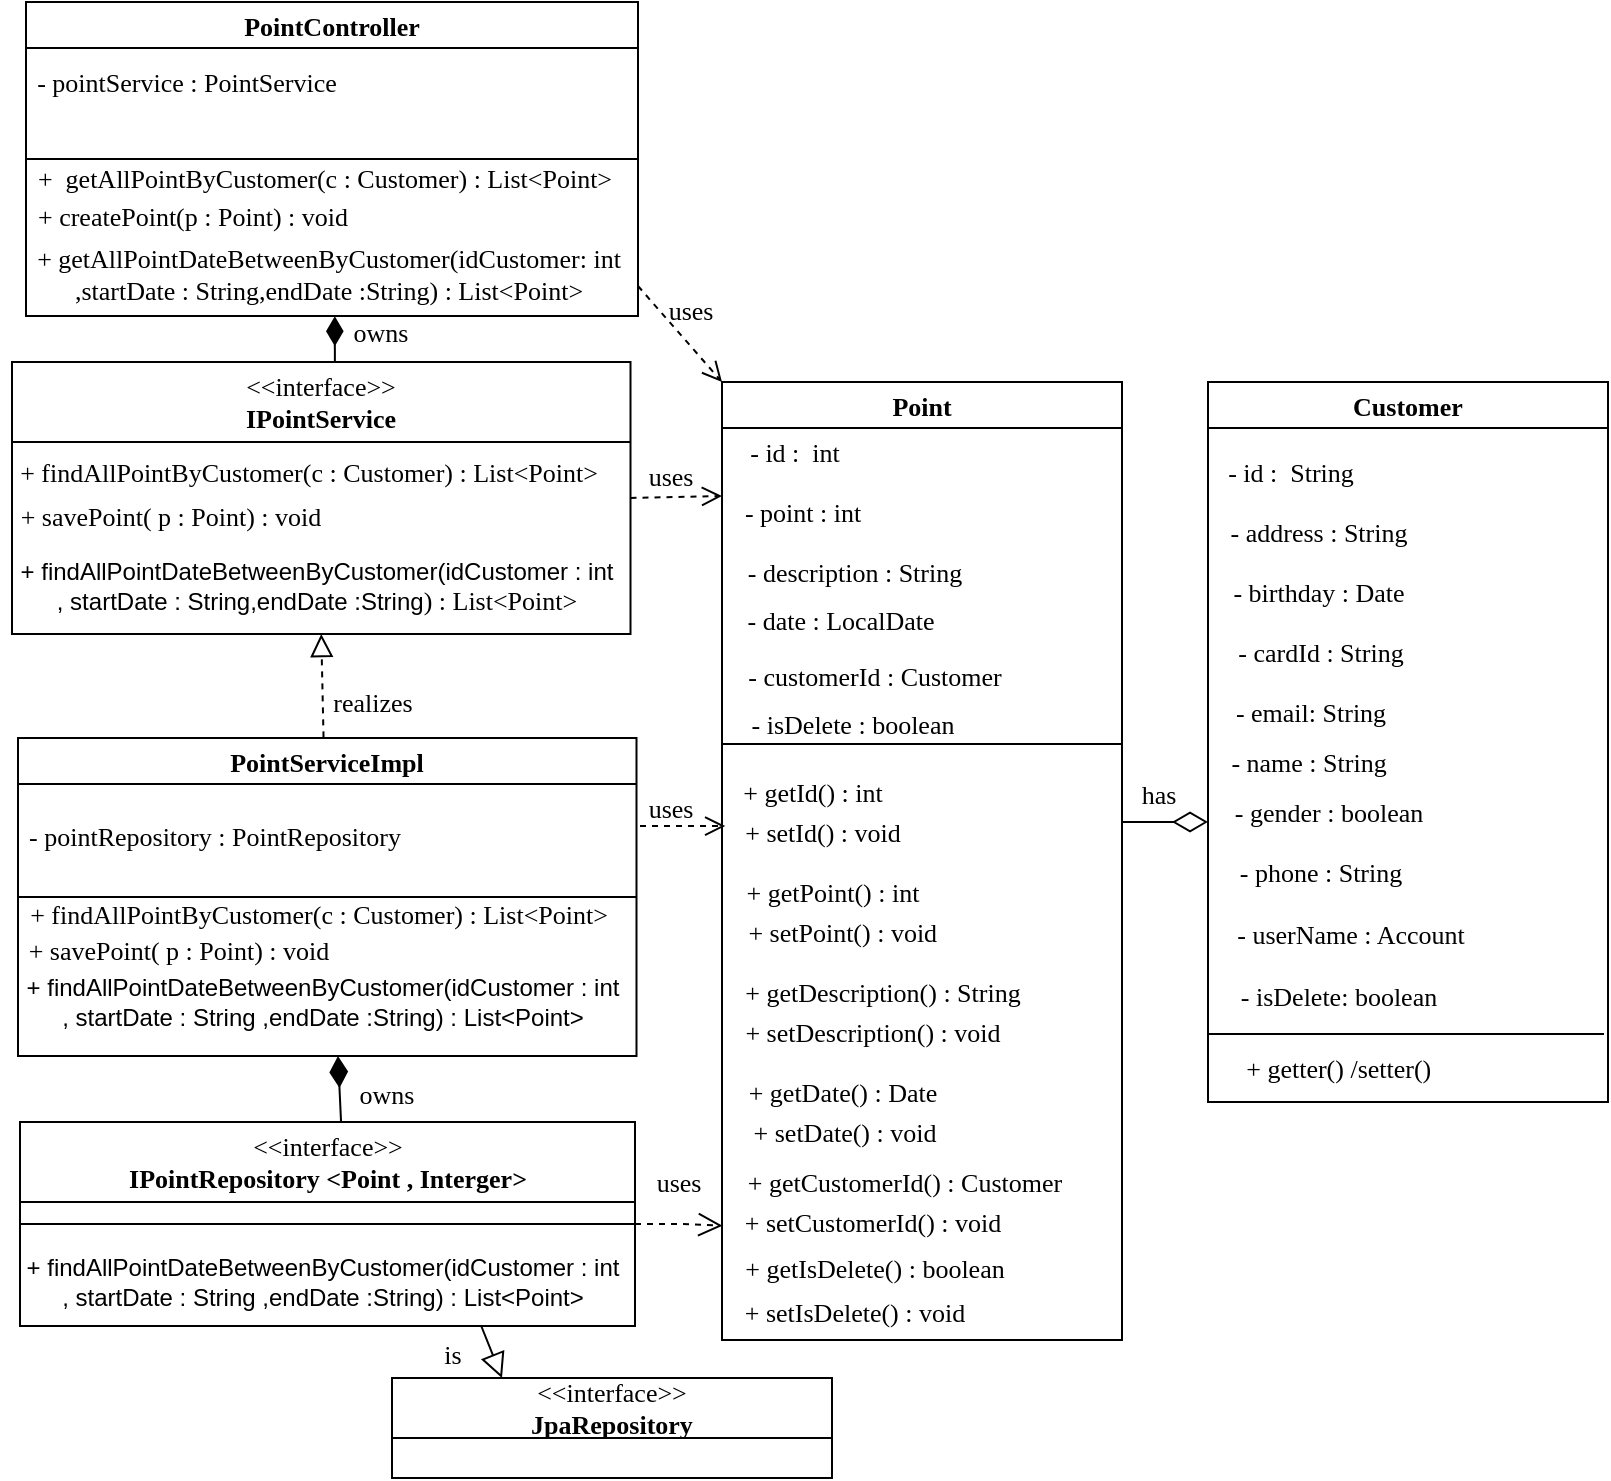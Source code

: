 <mxfile version="21.1.5" type="device" pages="5">
  <diagram id="C5RBs43oDa-KdzZeNtuy" name="class_diagram_user_management_point">
    <mxGraphModel dx="1500" dy="843" grid="0" gridSize="10" guides="1" tooltips="1" connect="1" arrows="1" fold="1" page="0" pageScale="1" pageWidth="827" pageHeight="1169" math="0" shadow="0">
      <root>
        <mxCell id="WIyWlLk6GJQsqaUBKTNV-0" />
        <mxCell id="WIyWlLk6GJQsqaUBKTNV-1" parent="WIyWlLk6GJQsqaUBKTNV-0" />
        <mxCell id="xX7HOGylvTGmM0pL3JEi-0" value="PointController" style="swimlane;whiteSpace=wrap;html=1;fontFamily=Times New Roman;fontSize=13;" parent="WIyWlLk6GJQsqaUBKTNV-1" vertex="1">
          <mxGeometry x="20" y="29" width="306" height="157" as="geometry">
            <mxRectangle x="80" y="60" width="140" height="30" as="alternateBounds" />
          </mxGeometry>
        </mxCell>
        <mxCell id="xX7HOGylvTGmM0pL3JEi-7" value="+&amp;nbsp; getAllPointByCustomer(c : Customer) : List&amp;lt;Point&amp;gt;" style="text;html=1;align=center;verticalAlign=middle;resizable=0;points=[];autosize=1;strokeColor=none;fillColor=none;fontFamily=Times New Roman;fontSize=13;" parent="xX7HOGylvTGmM0pL3JEi-0" vertex="1">
          <mxGeometry x="-4" y="74" width="305" height="28" as="geometry" />
        </mxCell>
        <mxCell id="xX7HOGylvTGmM0pL3JEi-6" value="- pointService : PointService" style="text;html=1;align=center;verticalAlign=middle;resizable=0;points=[];autosize=1;strokeColor=none;fillColor=none;fontFamily=Times New Roman;fontSize=13;" parent="xX7HOGylvTGmM0pL3JEi-0" vertex="1">
          <mxGeometry x="-4" y="26" width="168" height="28" as="geometry" />
        </mxCell>
        <mxCell id="XjgVSgaJXj-bCFd2YgDH-47" value="+ createPoint(p : Point) : void" style="text;html=1;align=center;verticalAlign=middle;resizable=0;points=[];autosize=1;strokeColor=none;fillColor=none;fontFamily=Times New Roman;fontSize=13;" parent="xX7HOGylvTGmM0pL3JEi-0" vertex="1">
          <mxGeometry x="-4" y="93" width="173" height="28" as="geometry" />
        </mxCell>
        <mxCell id="Y6hXWgSqnYAv7GHlaBJj-0" value="+ getAllPointDateBetweenByCustomer(idCustomer: int&lt;br&gt;,startDate : String,endDate :String) : List&amp;lt;Point&amp;gt;" style="text;html=1;align=center;verticalAlign=middle;resizable=0;points=[];autosize=1;strokeColor=none;fillColor=none;fontFamily=Times New Roman;fontSize=13;" parent="xX7HOGylvTGmM0pL3JEi-0" vertex="1">
          <mxGeometry x="-4" y="114" width="310" height="43" as="geometry" />
        </mxCell>
        <mxCell id="xX7HOGylvTGmM0pL3JEi-5" value="" style="endArrow=none;html=1;rounded=0;exitX=0;exitY=0.5;exitDx=0;exitDy=0;entryX=1;entryY=0.5;entryDx=0;entryDy=0;fontFamily=Times New Roman;fontSize=13;" parent="WIyWlLk6GJQsqaUBKTNV-1" source="xX7HOGylvTGmM0pL3JEi-0" target="xX7HOGylvTGmM0pL3JEi-0" edge="1">
          <mxGeometry width="50" height="50" relative="1" as="geometry">
            <mxPoint x="391" y="359" as="sourcePoint" />
            <mxPoint x="441" y="309" as="targetPoint" />
          </mxGeometry>
        </mxCell>
        <mxCell id="xX7HOGylvTGmM0pL3JEi-12" value="&lt;span style=&quot;font-weight: normal; font-size: 13px;&quot;&gt;&amp;lt;&amp;lt;interface&amp;gt;&amp;gt;&lt;/span&gt;&lt;br style=&quot;font-size: 13px;&quot;&gt;IPointService" style="swimlane;whiteSpace=wrap;html=1;startSize=40;fontFamily=Times New Roman;fontSize=13;" parent="WIyWlLk6GJQsqaUBKTNV-1" vertex="1">
          <mxGeometry x="13" y="209" width="309.25" height="136" as="geometry">
            <mxRectangle x="80" y="60" width="140" height="30" as="alternateBounds" />
          </mxGeometry>
        </mxCell>
        <mxCell id="xX7HOGylvTGmM0pL3JEi-13" value="+ findAllPointByCustomer(c : Customer) : List&amp;lt;Point&amp;gt;" style="text;html=1;align=center;verticalAlign=middle;resizable=0;points=[];autosize=1;strokeColor=none;fillColor=none;fontFamily=Times New Roman;fontSize=13;" parent="xX7HOGylvTGmM0pL3JEi-12" vertex="1">
          <mxGeometry x="-6" y="41" width="307" height="28" as="geometry" />
        </mxCell>
        <mxCell id="XjgVSgaJXj-bCFd2YgDH-48" value="+ savePoint( p : Point) : void" style="text;html=1;align=center;verticalAlign=middle;resizable=0;points=[];autosize=1;strokeColor=none;fillColor=none;fontFamily=Times New Roman;fontSize=13;" parent="xX7HOGylvTGmM0pL3JEi-12" vertex="1">
          <mxGeometry x="-4.75" y="63" width="168" height="28" as="geometry" />
        </mxCell>
        <mxCell id="Y6hXWgSqnYAv7GHlaBJj-1" value="+ findAllPointDateBetweenByCustomer(idCustomer : int&lt;br style=&quot;border-color: var(--border-color); font-family: &amp;quot;Times New Roman&amp;quot;; font-size: 13px;&quot;&gt;,&amp;nbsp;startDate : String,endDate :String&lt;span style=&quot;font-family: &amp;quot;Times New Roman&amp;quot;; font-size: 13px;&quot;&gt;) : List&amp;lt;Point&amp;gt;&lt;/span&gt;" style="text;html=1;align=center;verticalAlign=middle;resizable=0;points=[];autosize=1;strokeColor=none;fillColor=none;" parent="xX7HOGylvTGmM0pL3JEi-12" vertex="1">
          <mxGeometry x="-4.75" y="91" width="314" height="42" as="geometry" />
        </mxCell>
        <mxCell id="xX7HOGylvTGmM0pL3JEi-21" value="PointServiceImpl" style="swimlane;whiteSpace=wrap;html=1;fontFamily=Times New Roman;fontSize=13;" parent="WIyWlLk6GJQsqaUBKTNV-1" vertex="1">
          <mxGeometry x="16" y="397" width="309.25" height="159" as="geometry">
            <mxRectangle x="80" y="60" width="140" height="30" as="alternateBounds" />
          </mxGeometry>
        </mxCell>
        <mxCell id="xX7HOGylvTGmM0pL3JEi-23" value="- pointRepository : PointRepository" style="text;html=1;align=center;verticalAlign=middle;resizable=0;points=[];autosize=1;strokeColor=none;fillColor=none;fontFamily=Times New Roman;fontSize=13;" parent="xX7HOGylvTGmM0pL3JEi-21" vertex="1">
          <mxGeometry x="-4.5" y="35" width="204" height="28" as="geometry" />
        </mxCell>
        <mxCell id="XjgVSgaJXj-bCFd2YgDH-49" value="+ savePoint( p : Point) : void" style="text;html=1;align=center;verticalAlign=middle;resizable=0;points=[];autosize=1;strokeColor=none;fillColor=none;fontFamily=Times New Roman;fontSize=13;" parent="xX7HOGylvTGmM0pL3JEi-21" vertex="1">
          <mxGeometry x="-3.75" y="92" width="168" height="28" as="geometry" />
        </mxCell>
        <mxCell id="66EiYrluORMgeXNRM7am-1" value="+ findAllPointByCustomer(c : Customer) : List&amp;lt;Point&amp;gt;" style="text;html=1;align=center;verticalAlign=middle;resizable=0;points=[];autosize=1;strokeColor=none;fillColor=none;fontFamily=Times New Roman;fontSize=13;" parent="xX7HOGylvTGmM0pL3JEi-21" vertex="1">
          <mxGeometry x="-3.75" y="74" width="307" height="28" as="geometry" />
        </mxCell>
        <mxCell id="Y6hXWgSqnYAv7GHlaBJj-2" value="+ findAllPointDateBetweenByCustomer(idCustomer : int&lt;br style=&quot;border-color: var(--border-color); font-family: &amp;quot;Times New Roman&amp;quot;; font-size: 13px;&quot;&gt;, startDate : String ,endDate :String) : List&amp;lt;Point&amp;gt;" style="text;html=1;align=center;verticalAlign=middle;resizable=0;points=[];autosize=1;strokeColor=none;fillColor=none;" parent="xX7HOGylvTGmM0pL3JEi-21" vertex="1">
          <mxGeometry x="-4.75" y="111" width="314" height="41" as="geometry" />
        </mxCell>
        <mxCell id="xX7HOGylvTGmM0pL3JEi-47" style="edgeStyle=orthogonalEdgeStyle;rounded=0;orthogonalLoop=1;jettySize=auto;html=1;dashed=1;endSize=10;endArrow=open;endFill=0;fontFamily=Times New Roman;fontSize=13;entryX=-0.012;entryY=0.565;entryDx=0;entryDy=0;entryPerimeter=0;" parent="WIyWlLk6GJQsqaUBKTNV-1" source="xX7HOGylvTGmM0pL3JEi-25" target="XjgVSgaJXj-bCFd2YgDH-12" edge="1">
          <mxGeometry relative="1" as="geometry">
            <mxPoint x="351" y="624" as="targetPoint" />
          </mxGeometry>
        </mxCell>
        <mxCell id="xX7HOGylvTGmM0pL3JEi-25" value="&lt;span style=&quot;font-weight: normal; font-size: 13px;&quot;&gt;&amp;lt;&amp;lt;interface&amp;gt;&amp;gt;&lt;/span&gt;&lt;br style=&quot;font-size: 13px;&quot;&gt;IPointRepository &amp;lt;Point , Interger&amp;gt;" style="swimlane;whiteSpace=wrap;html=1;startSize=40;fontFamily=Times New Roman;fontSize=13;" parent="WIyWlLk6GJQsqaUBKTNV-1" vertex="1">
          <mxGeometry x="17" y="589" width="307.5" height="102" as="geometry">
            <mxRectangle x="80" y="60" width="140" height="30" as="alternateBounds" />
          </mxGeometry>
        </mxCell>
        <mxCell id="Y6hXWgSqnYAv7GHlaBJj-4" value="+ findAllPointDateBetweenByCustomer(idCustomer : int&lt;br style=&quot;border-color: var(--border-color); font-family: &amp;quot;Times New Roman&amp;quot;; font-size: 13px;&quot;&gt;, startDate : String ,endDate :String) : List&amp;lt;Point&amp;gt;" style="text;html=1;align=center;verticalAlign=middle;resizable=0;points=[];autosize=1;strokeColor=none;fillColor=none;" parent="xX7HOGylvTGmM0pL3JEi-25" vertex="1">
          <mxGeometry x="-6.5" y="59" width="314" height="41" as="geometry" />
        </mxCell>
        <mxCell id="xX7HOGylvTGmM0pL3JEi-28" value="" style="endArrow=none;html=1;rounded=0;exitX=0;exitY=0.5;exitDx=0;exitDy=0;entryX=1;entryY=0.5;entryDx=0;entryDy=0;fontFamily=Times New Roman;fontSize=13;" parent="WIyWlLk6GJQsqaUBKTNV-1" source="xX7HOGylvTGmM0pL3JEi-21" target="xX7HOGylvTGmM0pL3JEi-21" edge="1">
          <mxGeometry width="50" height="50" relative="1" as="geometry">
            <mxPoint x="231" y="599" as="sourcePoint" />
            <mxPoint x="281" y="549" as="targetPoint" />
          </mxGeometry>
        </mxCell>
        <mxCell id="xX7HOGylvTGmM0pL3JEi-29" value="&lt;span style=&quot;font-weight: normal; font-size: 13px;&quot;&gt;&amp;lt;&amp;lt;interface&amp;gt;&amp;gt;&lt;/span&gt;&lt;br style=&quot;font-size: 13px;&quot;&gt;JpaRepository" style="swimlane;whiteSpace=wrap;html=1;startSize=30;fontFamily=Times New Roman;fontSize=13;" parent="WIyWlLk6GJQsqaUBKTNV-1" vertex="1">
          <mxGeometry x="203" y="717" width="220" height="50" as="geometry">
            <mxRectangle x="80" y="60" width="140" height="30" as="alternateBounds" />
          </mxGeometry>
        </mxCell>
        <mxCell id="XjgVSgaJXj-bCFd2YgDH-45" style="edgeStyle=orthogonalEdgeStyle;rounded=0;orthogonalLoop=1;jettySize=auto;html=1;endArrow=diamondThin;endFill=0;endSize=15;startSize=7;strokeWidth=1;fontFamily=Times New Roman;fontSize=13;" parent="WIyWlLk6GJQsqaUBKTNV-1" source="xX7HOGylvTGmM0pL3JEi-31" edge="1">
          <mxGeometry relative="1" as="geometry">
            <Array as="points">
              <mxPoint x="571" y="439" />
              <mxPoint x="571" y="439" />
            </Array>
            <mxPoint x="611" y="439" as="targetPoint" />
          </mxGeometry>
        </mxCell>
        <mxCell id="xX7HOGylvTGmM0pL3JEi-31" value="Point" style="swimlane;whiteSpace=wrap;html=1;fontFamily=Times New Roman;fontSize=13;" parent="WIyWlLk6GJQsqaUBKTNV-1" vertex="1">
          <mxGeometry x="368" y="219" width="200" height="479" as="geometry" />
        </mxCell>
        <mxCell id="xX7HOGylvTGmM0pL3JEi-54" value="- id :&amp;nbsp; int" style="text;html=1;align=center;verticalAlign=middle;resizable=0;points=[];autosize=1;strokeColor=none;fillColor=none;fontFamily=Times New Roman;fontSize=13;" parent="xX7HOGylvTGmM0pL3JEi-31" vertex="1">
          <mxGeometry x="4" y="21" width="63" height="28" as="geometry" />
        </mxCell>
        <mxCell id="xX7HOGylvTGmM0pL3JEi-55" value="- point : int" style="text;html=1;align=center;verticalAlign=middle;resizable=0;points=[];autosize=1;strokeColor=none;fillColor=none;fontFamily=Times New Roman;fontSize=13;" parent="xX7HOGylvTGmM0pL3JEi-31" vertex="1">
          <mxGeometry x="2" y="51" width="76" height="28" as="geometry" />
        </mxCell>
        <mxCell id="xX7HOGylvTGmM0pL3JEi-56" value="- description : String" style="text;html=1;align=center;verticalAlign=middle;resizable=0;points=[];autosize=1;strokeColor=none;fillColor=none;fontFamily=Times New Roman;fontSize=13;" parent="xX7HOGylvTGmM0pL3JEi-31" vertex="1">
          <mxGeometry x="3" y="81" width="125" height="28" as="geometry" />
        </mxCell>
        <mxCell id="xX7HOGylvTGmM0pL3JEi-57" value="- date :&amp;nbsp;LocalDate" style="text;html=1;align=center;verticalAlign=middle;resizable=0;points=[];autosize=1;strokeColor=none;fillColor=none;fontFamily=Times New Roman;fontSize=13;" parent="xX7HOGylvTGmM0pL3JEi-31" vertex="1">
          <mxGeometry x="3" y="105" width="111" height="28" as="geometry" />
        </mxCell>
        <mxCell id="XjgVSgaJXj-bCFd2YgDH-0" value="- customerId : Customer" style="text;html=1;align=center;verticalAlign=middle;resizable=0;points=[];autosize=1;strokeColor=none;fillColor=none;fontFamily=Times New Roman;fontSize=13;" parent="xX7HOGylvTGmM0pL3JEi-31" vertex="1">
          <mxGeometry x="3" y="133" width="145" height="28" as="geometry" />
        </mxCell>
        <mxCell id="XjgVSgaJXj-bCFd2YgDH-1" value="+ getId() : int" style="text;html=1;align=center;verticalAlign=middle;resizable=0;points=[];autosize=1;strokeColor=none;fillColor=none;fontFamily=Times New Roman;fontSize=13;" parent="xX7HOGylvTGmM0pL3JEi-31" vertex="1">
          <mxGeometry x="1" y="191" width="88" height="28" as="geometry" />
        </mxCell>
        <mxCell id="XjgVSgaJXj-bCFd2YgDH-4" value="+ setId() : void" style="text;html=1;align=center;verticalAlign=middle;resizable=0;points=[];autosize=1;strokeColor=none;fillColor=none;fontFamily=Times New Roman;fontSize=13;" parent="xX7HOGylvTGmM0pL3JEi-31" vertex="1">
          <mxGeometry x="2" y="211" width="96" height="28" as="geometry" />
        </mxCell>
        <mxCell id="XjgVSgaJXj-bCFd2YgDH-5" value="+ getPoint() : int" style="text;html=1;align=center;verticalAlign=middle;resizable=0;points=[];autosize=1;strokeColor=none;fillColor=none;fontFamily=Times New Roman;fontSize=13;" parent="xX7HOGylvTGmM0pL3JEi-31" vertex="1">
          <mxGeometry x="3" y="241" width="104" height="28" as="geometry" />
        </mxCell>
        <mxCell id="XjgVSgaJXj-bCFd2YgDH-6" value="&amp;nbsp; &amp;nbsp;+ setPoint() : void" style="text;html=1;align=center;verticalAlign=middle;resizable=0;points=[];autosize=1;strokeColor=none;fillColor=none;fontFamily=Times New Roman;fontSize=13;" parent="xX7HOGylvTGmM0pL3JEi-31" vertex="1">
          <mxGeometry x="-6" y="261" width="122" height="28" as="geometry" />
        </mxCell>
        <mxCell id="XjgVSgaJXj-bCFd2YgDH-7" value="+ getDescription() : String" style="text;html=1;align=center;verticalAlign=middle;resizable=0;points=[];autosize=1;strokeColor=none;fillColor=none;fontFamily=Times New Roman;fontSize=13;" parent="xX7HOGylvTGmM0pL3JEi-31" vertex="1">
          <mxGeometry x="2" y="291" width="156" height="28" as="geometry" />
        </mxCell>
        <mxCell id="XjgVSgaJXj-bCFd2YgDH-8" value="+ setDescription() : void" style="text;html=1;align=center;verticalAlign=middle;resizable=0;points=[];autosize=1;strokeColor=none;fillColor=none;fontFamily=Times New Roman;fontSize=13;" parent="xX7HOGylvTGmM0pL3JEi-31" vertex="1">
          <mxGeometry x="2" y="311" width="146" height="28" as="geometry" />
        </mxCell>
        <mxCell id="XjgVSgaJXj-bCFd2YgDH-9" value="+ getDate() : Date" style="text;html=1;align=center;verticalAlign=middle;resizable=0;points=[];autosize=1;strokeColor=none;fillColor=none;fontFamily=Times New Roman;fontSize=13;" parent="xX7HOGylvTGmM0pL3JEi-31" vertex="1">
          <mxGeometry x="4" y="341" width="112" height="28" as="geometry" />
        </mxCell>
        <mxCell id="XjgVSgaJXj-bCFd2YgDH-10" value="+ setDate() : void" style="text;html=1;align=center;verticalAlign=middle;resizable=0;points=[];autosize=1;strokeColor=none;fillColor=none;fontFamily=Times New Roman;fontSize=13;" parent="xX7HOGylvTGmM0pL3JEi-31" vertex="1">
          <mxGeometry x="6" y="361" width="109" height="28" as="geometry" />
        </mxCell>
        <mxCell id="XjgVSgaJXj-bCFd2YgDH-11" value="+ getCustomerId() : Customer" style="text;html=1;align=center;verticalAlign=middle;resizable=0;points=[];autosize=1;strokeColor=none;fillColor=none;fontFamily=Times New Roman;fontSize=13;" parent="xX7HOGylvTGmM0pL3JEi-31" vertex="1">
          <mxGeometry x="3" y="386" width="175" height="28" as="geometry" />
        </mxCell>
        <mxCell id="XjgVSgaJXj-bCFd2YgDH-12" value="+ setCustomerId() : void" style="text;html=1;align=center;verticalAlign=middle;resizable=0;points=[];autosize=1;strokeColor=none;fillColor=none;fontFamily=Times New Roman;fontSize=13;" parent="xX7HOGylvTGmM0pL3JEi-31" vertex="1">
          <mxGeometry x="2" y="406" width="146" height="28" as="geometry" />
        </mxCell>
        <mxCell id="nNPgfRQP7-eJ_hNPaX0Z-1" value="- isDelete : boolean" style="text;html=1;align=center;verticalAlign=middle;resizable=0;points=[];autosize=1;strokeColor=none;fillColor=none;fontFamily=Times New Roman;fontSize=13;" parent="xX7HOGylvTGmM0pL3JEi-31" vertex="1">
          <mxGeometry x="5" y="157" width="119" height="28" as="geometry" />
        </mxCell>
        <mxCell id="nNPgfRQP7-eJ_hNPaX0Z-3" value="+ setIsDelete() : void" style="text;html=1;align=center;verticalAlign=middle;resizable=0;points=[];autosize=1;strokeColor=none;fillColor=none;fontFamily=Times New Roman;fontSize=13;" parent="xX7HOGylvTGmM0pL3JEi-31" vertex="1">
          <mxGeometry x="2" y="451" width="128" height="28" as="geometry" />
        </mxCell>
        <mxCell id="nNPgfRQP7-eJ_hNPaX0Z-2" value="+ getIsDelete() : boolean" style="text;html=1;align=center;verticalAlign=middle;resizable=0;points=[];autosize=1;strokeColor=none;fillColor=none;fontFamily=Times New Roman;fontSize=13;" parent="xX7HOGylvTGmM0pL3JEi-31" vertex="1">
          <mxGeometry x="2" y="429" width="148" height="28" as="geometry" />
        </mxCell>
        <mxCell id="xX7HOGylvTGmM0pL3JEi-51" value="" style="endArrow=none;html=1;rounded=0;fontFamily=Times New Roman;fontSize=13;" parent="xX7HOGylvTGmM0pL3JEi-31" edge="1">
          <mxGeometry width="50" height="50" relative="1" as="geometry">
            <mxPoint y="181" as="sourcePoint" />
            <mxPoint x="200" y="181" as="targetPoint" />
          </mxGeometry>
        </mxCell>
        <mxCell id="xX7HOGylvTGmM0pL3JEi-32" value="Customer" style="swimlane;whiteSpace=wrap;html=1;startSize=23;fontFamily=Times New Roman;fontSize=13;" parent="WIyWlLk6GJQsqaUBKTNV-1" vertex="1">
          <mxGeometry x="611" y="219" width="200" height="360" as="geometry" />
        </mxCell>
        <mxCell id="XjgVSgaJXj-bCFd2YgDH-34" value="- id :&amp;nbsp; String" style="text;html=1;align=center;verticalAlign=middle;resizable=0;points=[];autosize=1;strokeColor=none;fillColor=none;fontFamily=Times New Roman;fontSize=13;" parent="xX7HOGylvTGmM0pL3JEi-32" vertex="1">
          <mxGeometry y="31" width="81" height="28" as="geometry" />
        </mxCell>
        <mxCell id="XjgVSgaJXj-bCFd2YgDH-35" value="- address : String" style="text;html=1;align=center;verticalAlign=middle;resizable=0;points=[];autosize=1;strokeColor=none;fillColor=none;fontFamily=Times New Roman;fontSize=13;" parent="xX7HOGylvTGmM0pL3JEi-32" vertex="1">
          <mxGeometry x="2" y="61" width="106" height="28" as="geometry" />
        </mxCell>
        <mxCell id="XjgVSgaJXj-bCFd2YgDH-36" value="- birthday : Date" style="text;html=1;align=center;verticalAlign=middle;resizable=0;points=[];autosize=1;strokeColor=none;fillColor=none;fontFamily=Times New Roman;fontSize=13;" parent="xX7HOGylvTGmM0pL3JEi-32" vertex="1">
          <mxGeometry x="3" y="91" width="104" height="28" as="geometry" />
        </mxCell>
        <mxCell id="XjgVSgaJXj-bCFd2YgDH-37" value="- cardId : String" style="text;html=1;align=center;verticalAlign=middle;resizable=0;points=[];autosize=1;strokeColor=none;fillColor=none;fontFamily=Times New Roman;fontSize=13;" parent="xX7HOGylvTGmM0pL3JEi-32" vertex="1">
          <mxGeometry x="5" y="121" width="101" height="28" as="geometry" />
        </mxCell>
        <mxCell id="XjgVSgaJXj-bCFd2YgDH-39" value="- email: String" style="text;html=1;align=center;verticalAlign=middle;resizable=0;points=[];autosize=1;strokeColor=none;fillColor=none;fontFamily=Times New Roman;fontSize=13;" parent="xX7HOGylvTGmM0pL3JEi-32" vertex="1">
          <mxGeometry x="4" y="151" width="93" height="28" as="geometry" />
        </mxCell>
        <mxCell id="XjgVSgaJXj-bCFd2YgDH-40" value="- name : String" style="text;html=1;align=center;verticalAlign=middle;resizable=0;points=[];autosize=1;strokeColor=none;fillColor=none;fontFamily=Times New Roman;fontSize=13;" parent="xX7HOGylvTGmM0pL3JEi-32" vertex="1">
          <mxGeometry x="2" y="176" width="96" height="28" as="geometry" />
        </mxCell>
        <mxCell id="XjgVSgaJXj-bCFd2YgDH-41" value="- gender : boolean" style="text;html=1;align=center;verticalAlign=middle;resizable=0;points=[];autosize=1;strokeColor=none;fillColor=none;fontFamily=Times New Roman;fontSize=13;" parent="xX7HOGylvTGmM0pL3JEi-32" vertex="1">
          <mxGeometry x="4" y="201" width="112" height="28" as="geometry" />
        </mxCell>
        <mxCell id="XjgVSgaJXj-bCFd2YgDH-42" value="- phone : String" style="text;html=1;align=center;verticalAlign=middle;resizable=0;points=[];autosize=1;strokeColor=none;fillColor=none;fontFamily=Times New Roman;fontSize=13;" parent="xX7HOGylvTGmM0pL3JEi-32" vertex="1">
          <mxGeometry x="6" y="231" width="99" height="28" as="geometry" />
        </mxCell>
        <mxCell id="XjgVSgaJXj-bCFd2YgDH-43" value="- userName : Account" style="text;html=1;align=center;verticalAlign=middle;resizable=0;points=[];autosize=1;strokeColor=none;fillColor=none;fontFamily=Times New Roman;fontSize=13;" parent="xX7HOGylvTGmM0pL3JEi-32" vertex="1">
          <mxGeometry x="5" y="262" width="132" height="28" as="geometry" />
        </mxCell>
        <mxCell id="XjgVSgaJXj-bCFd2YgDH-50" value="&amp;nbsp; &amp;nbsp;+ getter() /setter()" style="text;html=1;align=center;verticalAlign=middle;resizable=0;points=[];autosize=1;strokeColor=none;fillColor=none;fontFamily=Times New Roman;fontSize=13;" parent="xX7HOGylvTGmM0pL3JEi-32" vertex="1">
          <mxGeometry y="329" width="120" height="28" as="geometry" />
        </mxCell>
        <mxCell id="xIVU80EIi3Ay0ZvLL_vg-0" value="- isDelete: boolean" style="text;html=1;align=center;verticalAlign=middle;resizable=0;points=[];autosize=1;strokeColor=none;fillColor=none;fontFamily=Times New Roman;fontSize=13;" parent="xX7HOGylvTGmM0pL3JEi-32" vertex="1">
          <mxGeometry x="7" y="293" width="116" height="28" as="geometry" />
        </mxCell>
        <mxCell id="xX7HOGylvTGmM0pL3JEi-53" value="" style="endArrow=none;html=1;rounded=0;fontFamily=Times New Roman;fontSize=13;" parent="xX7HOGylvTGmM0pL3JEi-32" edge="1">
          <mxGeometry width="50" height="50" relative="1" as="geometry">
            <mxPoint y="326" as="sourcePoint" />
            <mxPoint x="198" y="326" as="targetPoint" />
          </mxGeometry>
        </mxCell>
        <mxCell id="xX7HOGylvTGmM0pL3JEi-33" value="" style="endArrow=block;html=1;rounded=0;exitX=0.75;exitY=1;exitDx=0;exitDy=0;entryX=0.25;entryY=0;entryDx=0;entryDy=0;endFill=0;endSize=10;fontFamily=Times New Roman;fontSize=13;" parent="WIyWlLk6GJQsqaUBKTNV-1" source="xX7HOGylvTGmM0pL3JEi-25" target="xX7HOGylvTGmM0pL3JEi-29" edge="1">
          <mxGeometry width="50" height="50" relative="1" as="geometry">
            <mxPoint x="411" y="619" as="sourcePoint" />
            <mxPoint x="461" y="569" as="targetPoint" />
          </mxGeometry>
        </mxCell>
        <mxCell id="xX7HOGylvTGmM0pL3JEi-34" value="is" style="text;html=1;align=center;verticalAlign=middle;resizable=0;points=[];autosize=1;strokeColor=none;fillColor=none;fontFamily=Times New Roman;fontSize=13;" parent="WIyWlLk6GJQsqaUBKTNV-1" vertex="1">
          <mxGeometry x="219" y="691" width="27" height="28" as="geometry" />
        </mxCell>
        <mxCell id="xX7HOGylvTGmM0pL3JEi-35" value="" style="endArrow=diamondThin;html=1;rounded=0;exitX=0.522;exitY=0;exitDx=0;exitDy=0;endFill=1;endSize=12;fontFamily=Times New Roman;fontSize=13;exitPerimeter=0;entryX=0.511;entryY=1.004;entryDx=0;entryDy=0;entryPerimeter=0;" parent="WIyWlLk6GJQsqaUBKTNV-1" source="xX7HOGylvTGmM0pL3JEi-12" target="Y6hXWgSqnYAv7GHlaBJj-0" edge="1">
          <mxGeometry width="50" height="50" relative="1" as="geometry">
            <mxPoint x="411" y="619" as="sourcePoint" />
            <mxPoint x="163" y="168" as="targetPoint" />
          </mxGeometry>
        </mxCell>
        <mxCell id="xX7HOGylvTGmM0pL3JEi-36" value="owns" style="text;html=1;align=center;verticalAlign=middle;resizable=0;points=[];autosize=1;strokeColor=none;fillColor=none;fontFamily=Times New Roman;fontSize=13;" parent="WIyWlLk6GJQsqaUBKTNV-1" vertex="1">
          <mxGeometry x="174" y="180" width="45" height="28" as="geometry" />
        </mxCell>
        <mxCell id="xX7HOGylvTGmM0pL3JEi-37" value="" style="endArrow=block;html=1;rounded=0;endFill=0;endSize=9;dashed=1;entryX=0.5;entryY=1;entryDx=0;entryDy=0;fontFamily=Times New Roman;fontSize=13;exitX=0.494;exitY=-0.002;exitDx=0;exitDy=0;exitPerimeter=0;" parent="WIyWlLk6GJQsqaUBKTNV-1" source="xX7HOGylvTGmM0pL3JEi-21" target="xX7HOGylvTGmM0pL3JEi-12" edge="1">
          <mxGeometry width="50" height="50" relative="1" as="geometry">
            <mxPoint x="161" y="396" as="sourcePoint" />
            <mxPoint x="151" y="359" as="targetPoint" />
          </mxGeometry>
        </mxCell>
        <mxCell id="xX7HOGylvTGmM0pL3JEi-40" value="" style="endArrow=diamondThin;html=1;rounded=0;endFill=1;endSize=13;exitX=0.522;exitY=-0.003;exitDx=0;exitDy=0;exitPerimeter=0;fontFamily=Times New Roman;fontSize=13;" parent="WIyWlLk6GJQsqaUBKTNV-1" source="xX7HOGylvTGmM0pL3JEi-25" edge="1">
          <mxGeometry width="50" height="50" relative="1" as="geometry">
            <mxPoint x="150.33" y="589" as="sourcePoint" />
            <mxPoint x="176" y="556" as="targetPoint" />
          </mxGeometry>
        </mxCell>
        <mxCell id="xX7HOGylvTGmM0pL3JEi-45" value="" style="endArrow=open;html=1;rounded=0;exitX=1;exitY=0.5;exitDx=0;exitDy=0;dashed=1;strokeWidth=1;endFill=0;endSize=8;fontFamily=Times New Roman;fontSize=13;" parent="WIyWlLk6GJQsqaUBKTNV-1" source="xX7HOGylvTGmM0pL3JEi-12" edge="1">
          <mxGeometry width="50" height="50" relative="1" as="geometry">
            <mxPoint x="431" y="479" as="sourcePoint" />
            <mxPoint x="368" y="276" as="targetPoint" />
          </mxGeometry>
        </mxCell>
        <mxCell id="xX7HOGylvTGmM0pL3JEi-48" value="uses" style="text;html=1;align=center;verticalAlign=middle;resizable=0;points=[];autosize=1;strokeColor=none;fillColor=none;fontFamily=Times New Roman;fontSize=13;" parent="WIyWlLk6GJQsqaUBKTNV-1" vertex="1">
          <mxGeometry x="322.25" y="252" width="40" height="28" as="geometry" />
        </mxCell>
        <mxCell id="xX7HOGylvTGmM0pL3JEi-49" value="uses" style="text;html=1;align=center;verticalAlign=middle;resizable=0;points=[];autosize=1;strokeColor=none;fillColor=none;fontFamily=Times New Roman;fontSize=13;" parent="WIyWlLk6GJQsqaUBKTNV-1" vertex="1">
          <mxGeometry x="322.25" y="418" width="40" height="28" as="geometry" />
        </mxCell>
        <mxCell id="xX7HOGylvTGmM0pL3JEi-50" value="uses" style="text;html=1;align=center;verticalAlign=middle;resizable=0;points=[];autosize=1;strokeColor=none;fillColor=none;fontFamily=Times New Roman;fontSize=13;" parent="WIyWlLk6GJQsqaUBKTNV-1" vertex="1">
          <mxGeometry x="326" y="605" width="40" height="28" as="geometry" />
        </mxCell>
        <mxCell id="NcVeGehfDaHOAvWDhtgC-1" value="realizes" style="text;html=1;align=center;verticalAlign=middle;resizable=0;points=[];autosize=1;strokeColor=none;fillColor=none;fontFamily=Times New Roman;fontSize=13;" parent="WIyWlLk6GJQsqaUBKTNV-1" vertex="1">
          <mxGeometry x="164" y="365" width="58" height="28" as="geometry" />
        </mxCell>
        <mxCell id="NcVeGehfDaHOAvWDhtgC-2" value="owns" style="text;html=1;align=center;verticalAlign=middle;resizable=0;points=[];autosize=1;strokeColor=none;fillColor=none;fontFamily=Times New Roman;fontSize=13;" parent="WIyWlLk6GJQsqaUBKTNV-1" vertex="1">
          <mxGeometry x="177" y="561" width="45" height="28" as="geometry" />
        </mxCell>
        <mxCell id="XjgVSgaJXj-bCFd2YgDH-46" value="has" style="text;html=1;align=center;verticalAlign=middle;resizable=0;points=[];autosize=1;strokeColor=none;fillColor=none;fontFamily=Times New Roman;fontSize=13;" parent="WIyWlLk6GJQsqaUBKTNV-1" vertex="1">
          <mxGeometry x="568" y="411" width="35" height="28" as="geometry" />
        </mxCell>
        <mxCell id="xX7HOGylvTGmM0pL3JEi-46" style="edgeStyle=orthogonalEdgeStyle;rounded=0;orthogonalLoop=1;jettySize=auto;html=1;endSize=8;endArrow=open;endFill=0;dashed=1;fontFamily=Times New Roman;fontSize=13;entryX=-0.004;entryY=0.394;entryDx=0;entryDy=0;entryPerimeter=0;" parent="WIyWlLk6GJQsqaUBKTNV-1" target="XjgVSgaJXj-bCFd2YgDH-4" edge="1">
          <mxGeometry relative="1" as="geometry">
            <mxPoint x="326" y="442" as="targetPoint" />
            <mxPoint x="327" y="441" as="sourcePoint" />
            <Array as="points">
              <mxPoint x="330" y="441" />
            </Array>
          </mxGeometry>
        </mxCell>
        <mxCell id="Y6hXWgSqnYAv7GHlaBJj-3" value="" style="endArrow=none;html=1;rounded=0;exitX=0;exitY=0.5;exitDx=0;exitDy=0;entryX=1;entryY=0.5;entryDx=0;entryDy=0;" parent="WIyWlLk6GJQsqaUBKTNV-1" source="xX7HOGylvTGmM0pL3JEi-25" target="xX7HOGylvTGmM0pL3JEi-25" edge="1">
          <mxGeometry width="50" height="50" relative="1" as="geometry">
            <mxPoint x="201" y="625" as="sourcePoint" />
            <mxPoint x="251" y="575" as="targetPoint" />
          </mxGeometry>
        </mxCell>
        <mxCell id="enKo1bYUEPeUg__8y-Ub-0" value="" style="endArrow=open;html=1;rounded=0;exitX=1;exitY=0.5;exitDx=0;exitDy=0;dashed=1;strokeWidth=1;endFill=0;endSize=8;fontFamily=Times New Roman;fontSize=13;entryX=0;entryY=0;entryDx=0;entryDy=0;" edge="1" parent="WIyWlLk6GJQsqaUBKTNV-1" target="xX7HOGylvTGmM0pL3JEi-31">
          <mxGeometry width="50" height="50" relative="1" as="geometry">
            <mxPoint x="326" y="171" as="sourcePoint" />
            <mxPoint x="372" y="170" as="targetPoint" />
          </mxGeometry>
        </mxCell>
        <mxCell id="enKo1bYUEPeUg__8y-Ub-1" value="uses" style="text;html=1;align=center;verticalAlign=middle;resizable=0;points=[];autosize=1;strokeColor=none;fillColor=none;fontFamily=Times New Roman;fontSize=13;" vertex="1" parent="WIyWlLk6GJQsqaUBKTNV-1">
          <mxGeometry x="332" y="169" width="40" height="28" as="geometry" />
        </mxCell>
      </root>
    </mxGraphModel>
  </diagram>
  <diagram id="kFoIkpj7RdUDEZ5rl5Ql" name="class_diagram_user_ticket_management">
    <mxGraphModel dx="1505" dy="621" grid="0" gridSize="10" guides="1" tooltips="1" connect="1" arrows="1" fold="1" page="0" pageScale="1" pageWidth="827" pageHeight="1169" math="0" shadow="0">
      <root>
        <mxCell id="0" />
        <mxCell id="1" parent="0" />
        <mxCell id="Rf11ty26P6WXDqqoufO0-1" value="TicketController" style="swimlane;whiteSpace=wrap;html=1;fontFamily=Times New Roman;fontSize=13;" parent="1" vertex="1">
          <mxGeometry x="2" y="342" width="310" height="115" as="geometry">
            <mxRectangle x="80" y="60" width="140" height="30" as="alternateBounds" />
          </mxGeometry>
        </mxCell>
        <mxCell id="Rf11ty26P6WXDqqoufO0-2" value="+&amp;nbsp; getAllTicketByCustomer(c : Customer) : List&amp;lt;Ticket&amp;gt;" style="text;html=1;align=center;verticalAlign=middle;resizable=0;points=[];autosize=1;strokeColor=none;fillColor=none;fontFamily=Times New Roman;fontSize=13;" parent="Rf11ty26P6WXDqqoufO0-1" vertex="1">
          <mxGeometry x="-6" y="71" width="316" height="28" as="geometry" />
        </mxCell>
        <mxCell id="Rf11ty26P6WXDqqoufO0-3" value="- ticketService : TicketService" style="text;html=1;align=center;verticalAlign=middle;resizable=0;points=[];autosize=1;strokeColor=none;fillColor=none;fontFamily=Times New Roman;fontSize=13;" parent="Rf11ty26P6WXDqqoufO0-1" vertex="1">
          <mxGeometry x="-2" y="26" width="175" height="28" as="geometry" />
        </mxCell>
        <mxCell id="Rf11ty26P6WXDqqoufO0-5" value="" style="endArrow=none;html=1;rounded=0;exitX=0;exitY=0.5;exitDx=0;exitDy=0;entryX=1;entryY=0.5;entryDx=0;entryDy=0;fontFamily=Times New Roman;fontSize=13;" parent="1" source="Rf11ty26P6WXDqqoufO0-1" target="Rf11ty26P6WXDqqoufO0-1" edge="1">
          <mxGeometry width="50" height="50" relative="1" as="geometry">
            <mxPoint x="374" y="672" as="sourcePoint" />
            <mxPoint x="424" y="622" as="targetPoint" />
          </mxGeometry>
        </mxCell>
        <mxCell id="Rf11ty26P6WXDqqoufO0-6" value="&lt;span style=&quot;font-weight: normal; font-size: 13px;&quot;&gt;&amp;lt;&amp;lt;interface&amp;gt;&amp;gt;&lt;/span&gt;&lt;br style=&quot;font-size: 13px;&quot;&gt;ITicketService" style="swimlane;whiteSpace=wrap;html=1;startSize=40;fontFamily=Times New Roman;fontSize=13;" parent="1" vertex="1">
          <mxGeometry y="525" width="309.5" height="136" as="geometry">
            <mxRectangle x="80" y="60" width="140" height="30" as="alternateBounds" />
          </mxGeometry>
        </mxCell>
        <mxCell id="Rf11ty26P6WXDqqoufO0-7" value="+ findAllTicketByCustomer(c : Customer) : List&amp;lt;Ticket&amp;gt;" style="text;html=1;align=center;verticalAlign=middle;resizable=0;points=[];autosize=1;strokeColor=none;fillColor=none;fontFamily=Times New Roman;fontSize=13;" parent="Rf11ty26P6WXDqqoufO0-6" vertex="1">
          <mxGeometry y="78" width="317" height="28" as="geometry" />
        </mxCell>
        <mxCell id="2Is7E4k7mbxHxIR0Jd_q-1" style="edgeStyle=orthogonalEdgeStyle;rounded=0;orthogonalLoop=1;jettySize=auto;html=1;dashed=1;endArrow=open;endFill=0;fontFamily=Times New Roman;fontSize=13;" parent="1" source="Rf11ty26P6WXDqqoufO0-9" edge="1">
          <mxGeometry relative="1" as="geometry">
            <mxPoint x="348" y="786" as="targetPoint" />
          </mxGeometry>
        </mxCell>
        <mxCell id="Rf11ty26P6WXDqqoufO0-9" value="TicketServiceImpl" style="swimlane;whiteSpace=wrap;html=1;fontFamily=Times New Roman;fontSize=13;" parent="1" vertex="1">
          <mxGeometry x="2" y="710" width="311.5" height="152" as="geometry">
            <mxRectangle x="80" y="60" width="140" height="30" as="alternateBounds" />
          </mxGeometry>
        </mxCell>
        <mxCell id="Rf11ty26P6WXDqqoufO0-10" value="+ findAllTicketByCustomer(c : Customer) : List&amp;lt;Ticket&amp;gt;" style="text;html=1;align=center;verticalAlign=middle;resizable=0;points=[];autosize=1;strokeColor=none;fillColor=none;fontFamily=Times New Roman;fontSize=13;" parent="Rf11ty26P6WXDqqoufO0-9" vertex="1">
          <mxGeometry x="-2" y="100" width="317" height="28" as="geometry" />
        </mxCell>
        <mxCell id="Rf11ty26P6WXDqqoufO0-12" value="- ticketRepository : TicketRepository" style="text;html=1;align=center;verticalAlign=middle;resizable=0;points=[];autosize=1;strokeColor=none;fillColor=none;fontFamily=Times New Roman;fontSize=13;" parent="Rf11ty26P6WXDqqoufO0-9" vertex="1">
          <mxGeometry x="1" y="31" width="211" height="28" as="geometry" />
        </mxCell>
        <mxCell id="Rf11ty26P6WXDqqoufO0-14" style="edgeStyle=orthogonalEdgeStyle;rounded=0;orthogonalLoop=1;jettySize=auto;html=1;dashed=1;endSize=10;endArrow=open;endFill=0;fontFamily=Times New Roman;fontSize=13;" parent="1" source="Rf11ty26P6WXDqqoufO0-15" edge="1">
          <mxGeometry relative="1" as="geometry">
            <mxPoint x="348" y="937" as="targetPoint" />
          </mxGeometry>
        </mxCell>
        <mxCell id="Rf11ty26P6WXDqqoufO0-15" value="&lt;span style=&quot;font-weight: normal; font-size: 13px;&quot;&gt;&amp;lt;&amp;lt;interface&amp;gt;&amp;gt;&lt;/span&gt;&lt;br style=&quot;font-size: 13px;&quot;&gt;ITicketRepository &amp;lt;Ticket, Interger&amp;gt;" style="swimlane;whiteSpace=wrap;html=1;startSize=40;fontFamily=Times New Roman;fontSize=13;" parent="1" vertex="1">
          <mxGeometry x="24" y="902" width="240" height="70" as="geometry">
            <mxRectangle x="80" y="60" width="140" height="30" as="alternateBounds" />
          </mxGeometry>
        </mxCell>
        <mxCell id="Rf11ty26P6WXDqqoufO0-16" value="" style="endArrow=none;html=1;rounded=0;exitX=0;exitY=0.5;exitDx=0;exitDy=0;entryX=1;entryY=0.5;entryDx=0;entryDy=0;fontFamily=Times New Roman;fontSize=13;" parent="1" source="Rf11ty26P6WXDqqoufO0-9" target="Rf11ty26P6WXDqqoufO0-9" edge="1">
          <mxGeometry width="50" height="50" relative="1" as="geometry">
            <mxPoint x="214" y="912" as="sourcePoint" />
            <mxPoint x="264" y="862" as="targetPoint" />
          </mxGeometry>
        </mxCell>
        <mxCell id="Rf11ty26P6WXDqqoufO0-17" value="&lt;span style=&quot;font-weight: normal; font-size: 13px;&quot;&gt;&amp;lt;&amp;lt;interface&amp;gt;&amp;gt;&lt;/span&gt;&lt;br style=&quot;font-size: 13px;&quot;&gt;JpaRepository" style="swimlane;whiteSpace=wrap;html=1;startSize=30;fontFamily=Times New Roman;fontSize=13;" parent="1" vertex="1">
          <mxGeometry x="204" y="1022" width="220" height="50" as="geometry">
            <mxRectangle x="80" y="60" width="140" height="30" as="alternateBounds" />
          </mxGeometry>
        </mxCell>
        <mxCell id="Rf11ty26P6WXDqqoufO0-18" style="edgeStyle=orthogonalEdgeStyle;rounded=0;orthogonalLoop=1;jettySize=auto;html=1;endArrow=diamondThin;endFill=0;endSize=15;startSize=7;strokeWidth=1;fontFamily=Times New Roman;fontSize=13;" parent="1" source="Rf11ty26P6WXDqqoufO0-19" edge="1">
          <mxGeometry relative="1" as="geometry">
            <Array as="points">
              <mxPoint x="554" y="752" />
              <mxPoint x="554" y="752" />
            </Array>
            <mxPoint x="594" y="752" as="targetPoint" />
          </mxGeometry>
        </mxCell>
        <mxCell id="Rf11ty26P6WXDqqoufO0-19" value="Ticket" style="swimlane;whiteSpace=wrap;html=1;fontFamily=Times New Roman;fontSize=13;" parent="1" vertex="1">
          <mxGeometry x="348" y="554" width="200" height="411" as="geometry" />
        </mxCell>
        <mxCell id="Rf11ty26P6WXDqqoufO0-20" value="- id :&amp;nbsp; int" style="text;html=1;align=center;verticalAlign=middle;resizable=0;points=[];autosize=1;strokeColor=none;fillColor=none;fontFamily=Times New Roman;fontSize=13;" parent="Rf11ty26P6WXDqqoufO0-19" vertex="1">
          <mxGeometry x="4" y="21" width="63" height="28" as="geometry" />
        </mxCell>
        <mxCell id="Rf11ty26P6WXDqqoufO0-21" value="- price : double" style="text;html=1;align=center;verticalAlign=middle;resizable=0;points=[];autosize=1;strokeColor=none;fillColor=none;fontFamily=Times New Roman;fontSize=13;" parent="Rf11ty26P6WXDqqoufO0-19" vertex="1">
          <mxGeometry x="5.5" y="40" width="97" height="28" as="geometry" />
        </mxCell>
        <mxCell id="Rf11ty26P6WXDqqoufO0-22" value="- status : boolean" style="text;html=1;align=center;verticalAlign=middle;resizable=0;points=[];autosize=1;strokeColor=none;fillColor=none;fontFamily=Times New Roman;fontSize=13;" parent="Rf11ty26P6WXDqqoufO0-19" vertex="1">
          <mxGeometry x="6" y="93" width="106" height="28" as="geometry" />
        </mxCell>
        <mxCell id="Rf11ty26P6WXDqqoufO0-24" value="- customerId : Customer" style="text;html=1;align=center;verticalAlign=middle;resizable=0;points=[];autosize=1;strokeColor=none;fillColor=none;fontFamily=Times New Roman;fontSize=13;" parent="Rf11ty26P6WXDqqoufO0-19" vertex="1">
          <mxGeometry x="4" y="123" width="145" height="28" as="geometry" />
        </mxCell>
        <mxCell id="Rf11ty26P6WXDqqoufO0-61" value="- showtimeId: Showtime" style="text;html=1;align=center;verticalAlign=middle;resizable=0;points=[];autosize=1;strokeColor=none;fillColor=none;fontFamily=Times New Roman;fontSize=13;" parent="Rf11ty26P6WXDqqoufO0-19" vertex="1">
          <mxGeometry x="4" y="151" width="147" height="28" as="geometry" />
        </mxCell>
        <mxCell id="Rf11ty26P6WXDqqoufO0-72" value="&amp;nbsp; &amp;nbsp;+ getter() /setter()" style="text;html=1;align=center;verticalAlign=middle;resizable=0;points=[];autosize=1;strokeColor=none;fillColor=none;fontFamily=Times New Roman;fontSize=13;" parent="Rf11ty26P6WXDqqoufO0-19" vertex="1">
          <mxGeometry x="-6" y="321" width="120" height="28" as="geometry" />
        </mxCell>
        <mxCell id="Rf11ty26P6WXDqqoufO0-73" value="- employeeId : Employee" style="text;html=1;align=center;verticalAlign=middle;resizable=0;points=[];autosize=1;strokeColor=none;fillColor=none;fontFamily=Times New Roman;fontSize=13;" parent="Rf11ty26P6WXDqqoufO0-19" vertex="1">
          <mxGeometry x="6" y="177" width="150" height="28" as="geometry" />
        </mxCell>
        <mxCell id="Rf11ty26P6WXDqqoufO0-74" value="&lt;font style=&quot;font-size: 13px;&quot;&gt;- chairId : Chair&lt;/font&gt;" style="text;html=1;align=center;verticalAlign=middle;resizable=0;points=[];autosize=1;strokeColor=none;fillColor=none;fontFamily=Times New Roman;fontSize=13;" parent="Rf11ty26P6WXDqqoufO0-19" vertex="1">
          <mxGeometry x="8" y="209" width="101" height="28" as="geometry" />
        </mxCell>
        <mxCell id="Rf11ty26P6WXDqqoufO0-56" value="" style="endArrow=none;html=1;rounded=0;fontFamily=Times New Roman;fontSize=13;" parent="Rf11ty26P6WXDqqoufO0-19" edge="1">
          <mxGeometry width="50" height="50" relative="1" as="geometry">
            <mxPoint y="272" as="sourcePoint" />
            <mxPoint x="200" y="271" as="targetPoint" />
          </mxGeometry>
        </mxCell>
        <mxCell id="NHB96FP43qXap9wU67L7-4" value="- isDelete: boolean" style="text;html=1;align=center;verticalAlign=middle;resizable=0;points=[];autosize=1;strokeColor=none;fillColor=none;fontFamily=Times New Roman;fontSize=13;" parent="Rf11ty26P6WXDqqoufO0-19" vertex="1">
          <mxGeometry x="9" y="236" width="116" height="28" as="geometry" />
        </mxCell>
        <mxCell id="GXXa9wSYguW-EGWJxLeZ-1" value="- date : Date" style="text;html=1;align=center;verticalAlign=middle;resizable=0;points=[];autosize=1;strokeColor=none;fillColor=none;fontFamily=Times New Roman;fontSize=13;" parent="Rf11ty26P6WXDqqoufO0-19" vertex="1">
          <mxGeometry x="4" y="68" width="82" height="28" as="geometry" />
        </mxCell>
        <mxCell id="Rf11ty26P6WXDqqoufO0-35" value="Customer" style="swimlane;whiteSpace=wrap;html=1;startSize=23;fontFamily=Times New Roman;fontSize=13;" parent="1" vertex="1">
          <mxGeometry x="594" y="532" width="200" height="360" as="geometry" />
        </mxCell>
        <mxCell id="Rf11ty26P6WXDqqoufO0-36" value="- id :&amp;nbsp; String" style="text;html=1;align=center;verticalAlign=middle;resizable=0;points=[];autosize=1;strokeColor=none;fillColor=none;fontFamily=Times New Roman;fontSize=13;" parent="Rf11ty26P6WXDqqoufO0-35" vertex="1">
          <mxGeometry x="1" y="31" width="81" height="28" as="geometry" />
        </mxCell>
        <mxCell id="Rf11ty26P6WXDqqoufO0-37" value="- address : String" style="text;html=1;align=center;verticalAlign=middle;resizable=0;points=[];autosize=1;strokeColor=none;fillColor=none;fontFamily=Times New Roman;fontSize=13;" parent="Rf11ty26P6WXDqqoufO0-35" vertex="1">
          <mxGeometry x="2" y="61" width="106" height="28" as="geometry" />
        </mxCell>
        <mxCell id="Rf11ty26P6WXDqqoufO0-38" value="- birthday : Date" style="text;html=1;align=center;verticalAlign=middle;resizable=0;points=[];autosize=1;strokeColor=none;fillColor=none;fontFamily=Times New Roman;fontSize=13;" parent="Rf11ty26P6WXDqqoufO0-35" vertex="1">
          <mxGeometry x="4" y="91" width="104" height="28" as="geometry" />
        </mxCell>
        <mxCell id="Rf11ty26P6WXDqqoufO0-39" value="- cardId : String" style="text;html=1;align=center;verticalAlign=middle;resizable=0;points=[];autosize=1;strokeColor=none;fillColor=none;fontFamily=Times New Roman;fontSize=13;" parent="Rf11ty26P6WXDqqoufO0-35" vertex="1">
          <mxGeometry x="6" y="121" width="101" height="28" as="geometry" />
        </mxCell>
        <mxCell id="Rf11ty26P6WXDqqoufO0-40" value="- email: String" style="text;html=1;align=center;verticalAlign=middle;resizable=0;points=[];autosize=1;strokeColor=none;fillColor=none;fontFamily=Times New Roman;fontSize=13;" parent="Rf11ty26P6WXDqqoufO0-35" vertex="1">
          <mxGeometry x="4" y="151" width="93" height="28" as="geometry" />
        </mxCell>
        <mxCell id="Rf11ty26P6WXDqqoufO0-41" value="- name : String" style="text;html=1;align=center;verticalAlign=middle;resizable=0;points=[];autosize=1;strokeColor=none;fillColor=none;fontFamily=Times New Roman;fontSize=13;" parent="Rf11ty26P6WXDqqoufO0-35" vertex="1">
          <mxGeometry x="2" y="176" width="96" height="28" as="geometry" />
        </mxCell>
        <mxCell id="Rf11ty26P6WXDqqoufO0-42" value="- gender : boolean" style="text;html=1;align=center;verticalAlign=middle;resizable=0;points=[];autosize=1;strokeColor=none;fillColor=none;fontFamily=Times New Roman;fontSize=13;" parent="Rf11ty26P6WXDqqoufO0-35" vertex="1">
          <mxGeometry x="5" y="201" width="112" height="28" as="geometry" />
        </mxCell>
        <mxCell id="Rf11ty26P6WXDqqoufO0-43" value="- phone : String" style="text;html=1;align=center;verticalAlign=middle;resizable=0;points=[];autosize=1;strokeColor=none;fillColor=none;fontFamily=Times New Roman;fontSize=13;" parent="Rf11ty26P6WXDqqoufO0-35" vertex="1">
          <mxGeometry x="6" y="231" width="99" height="28" as="geometry" />
        </mxCell>
        <mxCell id="Rf11ty26P6WXDqqoufO0-44" value="- userName : Account" style="text;html=1;align=center;verticalAlign=middle;resizable=0;points=[];autosize=1;strokeColor=none;fillColor=none;fontFamily=Times New Roman;fontSize=13;" parent="Rf11ty26P6WXDqqoufO0-35" vertex="1">
          <mxGeometry x="6" y="260" width="132" height="28" as="geometry" />
        </mxCell>
        <mxCell id="Rf11ty26P6WXDqqoufO0-45" value="&amp;nbsp; &amp;nbsp;+ getter() /setter()" style="text;html=1;align=center;verticalAlign=middle;resizable=0;points=[];autosize=1;strokeColor=none;fillColor=none;fontFamily=Times New Roman;fontSize=13;" parent="Rf11ty26P6WXDqqoufO0-35" vertex="1">
          <mxGeometry x="-9" y="324" width="120" height="28" as="geometry" />
        </mxCell>
        <mxCell id="n07IhyiL9xOFx27k7_SU-1" value="- isDelete: boolean" style="text;html=1;align=center;verticalAlign=middle;resizable=0;points=[];autosize=1;strokeColor=none;fillColor=none;fontFamily=Times New Roman;fontSize=13;" parent="Rf11ty26P6WXDqqoufO0-35" vertex="1">
          <mxGeometry x="10" y="284" width="116" height="28" as="geometry" />
        </mxCell>
        <mxCell id="Rf11ty26P6WXDqqoufO0-57" value="" style="endArrow=none;html=1;rounded=0;fontFamily=Times New Roman;fontSize=13;" parent="Rf11ty26P6WXDqqoufO0-35" edge="1">
          <mxGeometry width="50" height="50" relative="1" as="geometry">
            <mxPoint x="2" y="313" as="sourcePoint" />
            <mxPoint x="202" y="313" as="targetPoint" />
          </mxGeometry>
        </mxCell>
        <mxCell id="Rf11ty26P6WXDqqoufO0-46" value="" style="endArrow=block;html=1;rounded=0;exitX=0.75;exitY=1;exitDx=0;exitDy=0;entryX=0.25;entryY=0;entryDx=0;entryDy=0;endFill=0;endSize=10;fontFamily=Times New Roman;fontSize=13;" parent="1" source="Rf11ty26P6WXDqqoufO0-15" target="Rf11ty26P6WXDqqoufO0-17" edge="1">
          <mxGeometry width="50" height="50" relative="1" as="geometry">
            <mxPoint x="394" y="932" as="sourcePoint" />
            <mxPoint x="444" y="882" as="targetPoint" />
          </mxGeometry>
        </mxCell>
        <mxCell id="Rf11ty26P6WXDqqoufO0-47" value="is" style="text;html=1;align=center;verticalAlign=middle;resizable=0;points=[];autosize=1;strokeColor=none;fillColor=none;fontFamily=Times New Roman;fontSize=13;" parent="1" vertex="1">
          <mxGeometry x="197" y="983" width="27" height="28" as="geometry" />
        </mxCell>
        <mxCell id="Rf11ty26P6WXDqqoufO0-48" value="" style="endArrow=diamondThin;html=1;rounded=0;exitX=0.5;exitY=0;exitDx=0;exitDy=0;endFill=1;endSize=12;fontFamily=Times New Roman;fontSize=13;entryX=0.5;entryY=1;entryDx=0;entryDy=0;" parent="1" source="Rf11ty26P6WXDqqoufO0-6" target="Rf11ty26P6WXDqqoufO0-1" edge="1">
          <mxGeometry width="50" height="50" relative="1" as="geometry">
            <mxPoint x="394" y="932" as="sourcePoint" />
            <mxPoint x="150" y="456" as="targetPoint" />
          </mxGeometry>
        </mxCell>
        <mxCell id="Rf11ty26P6WXDqqoufO0-49" value="owns" style="text;html=1;align=center;verticalAlign=middle;resizable=0;points=[];autosize=1;strokeColor=none;fillColor=none;fontFamily=Times New Roman;fontSize=13;" parent="1" vertex="1">
          <mxGeometry x="157" y="483" width="45" height="28" as="geometry" />
        </mxCell>
        <mxCell id="Rf11ty26P6WXDqqoufO0-50" value="" style="endArrow=block;html=1;rounded=0;exitX=0.48;exitY=0.004;exitDx=0;exitDy=0;endFill=0;endSize=9;dashed=1;fontFamily=Times New Roman;fontSize=13;exitPerimeter=0;" parent="1" source="Rf11ty26P6WXDqqoufO0-9" edge="1">
          <mxGeometry width="50" height="50" relative="1" as="geometry">
            <mxPoint x="133.31" y="722" as="sourcePoint" />
            <mxPoint x="152" y="661" as="targetPoint" />
          </mxGeometry>
        </mxCell>
        <mxCell id="Rf11ty26P6WXDqqoufO0-51" value="" style="endArrow=diamondThin;html=1;rounded=0;endFill=1;endSize=13;exitX=0.522;exitY=-0.013;exitDx=0;exitDy=0;exitPerimeter=0;fontFamily=Times New Roman;fontSize=13;" parent="1" source="Rf11ty26P6WXDqqoufO0-15" edge="1">
          <mxGeometry width="50" height="50" relative="1" as="geometry">
            <mxPoint x="133.33" y="902" as="sourcePoint" />
            <mxPoint x="149" y="862" as="targetPoint" />
          </mxGeometry>
        </mxCell>
        <mxCell id="Rf11ty26P6WXDqqoufO0-52" value="" style="endArrow=open;html=1;rounded=0;exitX=1;exitY=0.5;exitDx=0;exitDy=0;dashed=1;strokeWidth=1;endFill=0;endSize=8;fontFamily=Times New Roman;fontSize=13;entryX=0.998;entryY=0.948;entryDx=0;entryDy=0;entryPerimeter=0;" parent="1" source="Rf11ty26P6WXDqqoufO0-6" target="Rf11ty26P6WXDqqoufO0-53" edge="1">
          <mxGeometry width="50" height="50" relative="1" as="geometry">
            <mxPoint x="414" y="792" as="sourcePoint" />
            <mxPoint x="334" y="597" as="targetPoint" />
          </mxGeometry>
        </mxCell>
        <mxCell id="Rf11ty26P6WXDqqoufO0-53" value="uses" style="text;html=1;align=center;verticalAlign=middle;resizable=0;points=[];autosize=1;strokeColor=none;fillColor=none;fontFamily=Times New Roman;fontSize=13;" parent="1" vertex="1">
          <mxGeometry x="308" y="565" width="40" height="28" as="geometry" />
        </mxCell>
        <mxCell id="Rf11ty26P6WXDqqoufO0-54" value="uses" style="text;html=1;align=center;verticalAlign=middle;resizable=0;points=[];autosize=1;strokeColor=none;fillColor=none;fontFamily=Times New Roman;fontSize=13;" parent="1" vertex="1">
          <mxGeometry x="309.5" y="756" width="40" height="28" as="geometry" />
        </mxCell>
        <mxCell id="Rf11ty26P6WXDqqoufO0-55" value="uses" style="text;html=1;align=center;verticalAlign=middle;resizable=0;points=[];autosize=1;strokeColor=none;fillColor=none;fontFamily=Times New Roman;fontSize=13;" parent="1" vertex="1">
          <mxGeometry x="270" y="903" width="40" height="28" as="geometry" />
        </mxCell>
        <mxCell id="Rf11ty26P6WXDqqoufO0-58" value="realizes" style="text;html=1;align=center;verticalAlign=middle;resizable=0;points=[];autosize=1;strokeColor=none;fillColor=none;fontFamily=Times New Roman;fontSize=13;" parent="1" vertex="1">
          <mxGeometry x="160" y="676" width="58" height="28" as="geometry" />
        </mxCell>
        <mxCell id="Rf11ty26P6WXDqqoufO0-59" value="owns" style="text;html=1;align=center;verticalAlign=middle;resizable=0;points=[];autosize=1;strokeColor=none;fillColor=none;fontFamily=Times New Roman;fontSize=13;" parent="1" vertex="1">
          <mxGeometry x="147" y="873" width="45" height="28" as="geometry" />
        </mxCell>
        <mxCell id="Rf11ty26P6WXDqqoufO0-60" value="has" style="text;html=1;align=center;verticalAlign=middle;resizable=0;points=[];autosize=1;strokeColor=none;fillColor=none;fontFamily=Times New Roman;fontSize=13;" parent="1" vertex="1">
          <mxGeometry x="548" y="723" width="35" height="28" as="geometry" />
        </mxCell>
        <mxCell id="Rf11ty26P6WXDqqoufO0-75" value="Employee" style="swimlane;whiteSpace=wrap;html=1;startSize=23;fontFamily=Times New Roman;fontSize=13;" parent="1" vertex="1">
          <mxGeometry x="338" y="68" width="200" height="424" as="geometry" />
        </mxCell>
        <mxCell id="Rf11ty26P6WXDqqoufO0-76" value="- id :&amp;nbsp; String" style="text;html=1;align=center;verticalAlign=middle;resizable=0;points=[];autosize=1;strokeColor=none;fillColor=none;fontFamily=Times New Roman;fontSize=13;" parent="Rf11ty26P6WXDqqoufO0-75" vertex="1">
          <mxGeometry x="1" y="31" width="81" height="28" as="geometry" />
        </mxCell>
        <mxCell id="Rf11ty26P6WXDqqoufO0-77" value="- address : String" style="text;html=1;align=center;verticalAlign=middle;resizable=0;points=[];autosize=1;strokeColor=none;fillColor=none;fontFamily=Times New Roman;fontSize=13;" parent="Rf11ty26P6WXDqqoufO0-75" vertex="1">
          <mxGeometry x="2" y="61" width="106" height="28" as="geometry" />
        </mxCell>
        <mxCell id="Rf11ty26P6WXDqqoufO0-78" value="- birthday : Date" style="text;html=1;align=center;verticalAlign=middle;resizable=0;points=[];autosize=1;strokeColor=none;fillColor=none;fontFamily=Times New Roman;fontSize=13;" parent="Rf11ty26P6WXDqqoufO0-75" vertex="1">
          <mxGeometry x="4" y="91" width="104" height="28" as="geometry" />
        </mxCell>
        <mxCell id="Rf11ty26P6WXDqqoufO0-79" value="- cardId : String" style="text;html=1;align=center;verticalAlign=middle;resizable=0;points=[];autosize=1;strokeColor=none;fillColor=none;fontFamily=Times New Roman;fontSize=13;" parent="Rf11ty26P6WXDqqoufO0-75" vertex="1">
          <mxGeometry x="6" y="121" width="101" height="28" as="geometry" />
        </mxCell>
        <mxCell id="Rf11ty26P6WXDqqoufO0-80" value="- email: String" style="text;html=1;align=center;verticalAlign=middle;resizable=0;points=[];autosize=1;strokeColor=none;fillColor=none;fontFamily=Times New Roman;fontSize=13;" parent="Rf11ty26P6WXDqqoufO0-75" vertex="1">
          <mxGeometry x="4" y="151" width="93" height="28" as="geometry" />
        </mxCell>
        <mxCell id="Rf11ty26P6WXDqqoufO0-81" value="- name : String" style="text;html=1;align=center;verticalAlign=middle;resizable=0;points=[];autosize=1;strokeColor=none;fillColor=none;fontFamily=Times New Roman;fontSize=13;" parent="Rf11ty26P6WXDqqoufO0-75" vertex="1">
          <mxGeometry x="2" y="176" width="96" height="28" as="geometry" />
        </mxCell>
        <mxCell id="Rf11ty26P6WXDqqoufO0-82" value="- gender : boolean" style="text;html=1;align=center;verticalAlign=middle;resizable=0;points=[];autosize=1;strokeColor=none;fillColor=none;fontFamily=Times New Roman;fontSize=13;" parent="Rf11ty26P6WXDqqoufO0-75" vertex="1">
          <mxGeometry x="5" y="201" width="112" height="28" as="geometry" />
        </mxCell>
        <mxCell id="Rf11ty26P6WXDqqoufO0-83" value="- phone : String" style="text;html=1;align=center;verticalAlign=middle;resizable=0;points=[];autosize=1;strokeColor=none;fillColor=none;fontFamily=Times New Roman;fontSize=13;" parent="Rf11ty26P6WXDqqoufO0-75" vertex="1">
          <mxGeometry x="5.5" y="243" width="99" height="28" as="geometry" />
        </mxCell>
        <mxCell id="Rf11ty26P6WXDqqoufO0-84" value="- userName : String" style="text;html=1;align=center;verticalAlign=middle;resizable=0;points=[];autosize=1;strokeColor=none;fillColor=none;fontFamily=Times New Roman;fontSize=13;" parent="Rf11ty26P6WXDqqoufO0-75" vertex="1">
          <mxGeometry x="5" y="268" width="120" height="28" as="geometry" />
        </mxCell>
        <mxCell id="Rf11ty26P6WXDqqoufO0-85" value="&amp;nbsp; &amp;nbsp;+ getter() /setter()" style="text;html=1;align=center;verticalAlign=middle;resizable=0;points=[];autosize=1;strokeColor=none;fillColor=none;fontFamily=Times New Roman;fontSize=13;" parent="Rf11ty26P6WXDqqoufO0-75" vertex="1">
          <mxGeometry x="1" y="392" width="120" height="28" as="geometry" />
        </mxCell>
        <mxCell id="Rf11ty26P6WXDqqoufO0-89" value="- positionId : Position" style="text;html=1;align=center;verticalAlign=middle;resizable=0;points=[];autosize=1;strokeColor=none;fillColor=none;fontFamily=Times New Roman;fontSize=13;" parent="Rf11ty26P6WXDqqoufO0-75" vertex="1">
          <mxGeometry x="4.5" y="297" width="131" height="28" as="geometry" />
        </mxCell>
        <mxCell id="Rf11ty26P6WXDqqoufO0-90" value="- image : String" style="text;html=1;align=center;verticalAlign=middle;resizable=0;points=[];autosize=1;strokeColor=none;fillColor=none;fontFamily=Times New Roman;fontSize=13;" parent="Rf11ty26P6WXDqqoufO0-75" vertex="1">
          <mxGeometry x="5" y="222" width="99" height="28" as="geometry" />
        </mxCell>
        <mxCell id="Rf11ty26P6WXDqqoufO0-91" value="- isActivated : boolean" style="text;html=1;align=center;verticalAlign=middle;resizable=0;points=[];autosize=1;strokeColor=none;fillColor=none;fontFamily=Times New Roman;fontSize=13;" parent="Rf11ty26P6WXDqqoufO0-75" vertex="1">
          <mxGeometry x="5" y="325" width="136" height="28" as="geometry" />
        </mxCell>
        <mxCell id="Rf11ty26P6WXDqqoufO0-92" value="- isDelete: boolean" style="text;html=1;align=center;verticalAlign=middle;resizable=0;points=[];autosize=1;strokeColor=none;fillColor=none;fontFamily=Times New Roman;fontSize=13;" parent="Rf11ty26P6WXDqqoufO0-75" vertex="1">
          <mxGeometry x="5.5" y="353" width="116" height="28" as="geometry" />
        </mxCell>
        <mxCell id="Rf11ty26P6WXDqqoufO0-87" style="edgeStyle=orthogonalEdgeStyle;rounded=0;orthogonalLoop=1;jettySize=auto;html=1;entryX=0.5;entryY=1;entryDx=0;entryDy=0;endArrow=diamondThin;endFill=0;endSize=15;startSize=7;strokeWidth=1;fontFamily=Times New Roman;fontSize=13;exitX=0.5;exitY=0;exitDx=0;exitDy=0;" parent="1" source="Rf11ty26P6WXDqqoufO0-19" target="Rf11ty26P6WXDqqoufO0-75" edge="1">
          <mxGeometry relative="1" as="geometry">
            <Array as="points">
              <mxPoint x="438" y="554" />
            </Array>
            <mxPoint x="397" y="538" as="sourcePoint" />
            <mxPoint x="457" y="538" as="targetPoint" />
          </mxGeometry>
        </mxCell>
        <mxCell id="Rf11ty26P6WXDqqoufO0-88" value="has" style="text;html=1;align=center;verticalAlign=middle;resizable=0;points=[];autosize=1;strokeColor=none;fillColor=none;fontFamily=Times New Roman;fontSize=13;" parent="1" vertex="1">
          <mxGeometry x="406" y="519" width="35" height="28" as="geometry" />
        </mxCell>
        <mxCell id="Rf11ty26P6WXDqqoufO0-93" value="" style="endArrow=none;html=1;rounded=0;fontFamily=Times New Roman;fontSize=13;" parent="1" edge="1">
          <mxGeometry width="50" height="50" relative="1" as="geometry">
            <mxPoint x="338" y="453" as="sourcePoint" />
            <mxPoint x="538" y="453" as="targetPoint" />
          </mxGeometry>
        </mxCell>
        <mxCell id="Rf11ty26P6WXDqqoufO0-95" value="Showtime" style="swimlane;whiteSpace=wrap;html=1;startSize=23;fontFamily=Times New Roman;fontSize=13;" parent="1" vertex="1">
          <mxGeometry x="594" y="183" width="200" height="319" as="geometry" />
        </mxCell>
        <mxCell id="Rf11ty26P6WXDqqoufO0-96" value="- id :&amp;nbsp; String" style="text;html=1;align=center;verticalAlign=middle;resizable=0;points=[];autosize=1;strokeColor=none;fillColor=none;fontFamily=Times New Roman;fontSize=13;" parent="Rf11ty26P6WXDqqoufO0-95" vertex="1">
          <mxGeometry x="1" y="31" width="81" height="28" as="geometry" />
        </mxCell>
        <mxCell id="Rf11ty26P6WXDqqoufO0-98" value="- date : Date" style="text;html=1;align=center;verticalAlign=middle;resizable=0;points=[];autosize=1;strokeColor=none;fillColor=none;fontFamily=Times New Roman;fontSize=13;" parent="Rf11ty26P6WXDqqoufO0-95" vertex="1">
          <mxGeometry x="1" y="63" width="82" height="28" as="geometry" />
        </mxCell>
        <mxCell id="Rf11ty26P6WXDqqoufO0-99" value="- startTime : Time" style="text;html=1;align=center;verticalAlign=middle;resizable=0;points=[];autosize=1;strokeColor=none;fillColor=none;fontFamily=Times New Roman;fontSize=13;" parent="Rf11ty26P6WXDqqoufO0-95" vertex="1">
          <mxGeometry y="94" width="112" height="28" as="geometry" />
        </mxCell>
        <mxCell id="Rf11ty26P6WXDqqoufO0-100" value="- movieId : Movie" style="text;html=1;align=center;verticalAlign=middle;resizable=0;points=[];autosize=1;strokeColor=none;fillColor=none;fontFamily=Times New Roman;fontSize=13;" parent="Rf11ty26P6WXDqqoufO0-95" vertex="1">
          <mxGeometry y="150" width="113" height="28" as="geometry" />
        </mxCell>
        <mxCell id="Rf11ty26P6WXDqqoufO0-101" value="- roomId: Room" style="text;html=1;align=center;verticalAlign=middle;resizable=0;points=[];autosize=1;strokeColor=none;fillColor=none;fontFamily=Times New Roman;fontSize=13;" parent="Rf11ty26P6WXDqqoufO0-95" vertex="1">
          <mxGeometry y="176" width="103" height="28" as="geometry" />
        </mxCell>
        <mxCell id="Rf11ty26P6WXDqqoufO0-102" value="- soldOut: boolean" style="text;html=1;align=center;verticalAlign=middle;resizable=0;points=[];autosize=1;strokeColor=none;fillColor=none;fontFamily=Times New Roman;fontSize=13;" parent="Rf11ty26P6WXDqqoufO0-95" vertex="1">
          <mxGeometry x="1" y="201" width="115" height="28" as="geometry" />
        </mxCell>
        <mxCell id="Rf11ty26P6WXDqqoufO0-105" value="&amp;nbsp; &amp;nbsp;+ getter() /setter()" style="text;html=1;align=center;verticalAlign=middle;resizable=0;points=[];autosize=1;strokeColor=none;fillColor=none;fontFamily=Times New Roman;fontSize=13;" parent="Rf11ty26P6WXDqqoufO0-95" vertex="1">
          <mxGeometry x="-7" y="283" width="120" height="28" as="geometry" />
        </mxCell>
        <mxCell id="Rf11ty26P6WXDqqoufO0-109" value="- isDelete: boolean" style="text;html=1;align=center;verticalAlign=middle;resizable=0;points=[];autosize=1;strokeColor=none;fillColor=none;fontFamily=Times New Roman;fontSize=13;" parent="Rf11ty26P6WXDqqoufO0-95" vertex="1">
          <mxGeometry x="1" y="232" width="116" height="28" as="geometry" />
        </mxCell>
        <mxCell id="Rf11ty26P6WXDqqoufO0-110" value="- endTime : Time" style="text;html=1;align=center;verticalAlign=middle;resizable=0;points=[];autosize=1;strokeColor=none;fillColor=none;fontFamily=Times New Roman;fontSize=13;" parent="Rf11ty26P6WXDqqoufO0-95" vertex="1">
          <mxGeometry y="122" width="108" height="28" as="geometry" />
        </mxCell>
        <mxCell id="Rf11ty26P6WXDqqoufO0-111" value="" style="endArrow=none;html=1;rounded=0;fontFamily=Times New Roman;fontSize=13;" parent="Rf11ty26P6WXDqqoufO0-95" edge="1">
          <mxGeometry width="50" height="50" relative="1" as="geometry">
            <mxPoint x="1" y="274" as="sourcePoint" />
            <mxPoint x="201" y="274" as="targetPoint" />
          </mxGeometry>
        </mxCell>
        <mxCell id="Rf11ty26P6WXDqqoufO0-112" value="" style="endArrow=diamondThin;html=1;rounded=0;exitX=1;exitY=0;exitDx=0;exitDy=0;endFill=0;endSize=15;fontFamily=Times New Roman;fontSize=13;" parent="1" source="Rf11ty26P6WXDqqoufO0-19" edge="1">
          <mxGeometry width="50" height="50" relative="1" as="geometry">
            <mxPoint x="539" y="496" as="sourcePoint" />
            <mxPoint x="594" y="502" as="targetPoint" />
          </mxGeometry>
        </mxCell>
        <mxCell id="Rf11ty26P6WXDqqoufO0-113" value="has" style="text;html=1;align=center;verticalAlign=middle;resizable=0;points=[];autosize=1;strokeColor=none;fillColor=none;fontFamily=Times New Roman;fontSize=13;rotation=-45;" parent="1" vertex="1">
          <mxGeometry x="531" y="513" width="35" height="28" as="geometry" />
        </mxCell>
        <mxCell id="Rf11ty26P6WXDqqoufO0-114" value="Chair" style="swimlane;whiteSpace=wrap;html=1;startSize=23;fontFamily=Times New Roman;fontSize=13;" parent="1" vertex="1">
          <mxGeometry x="594" y="914" width="200" height="155" as="geometry" />
        </mxCell>
        <mxCell id="Rf11ty26P6WXDqqoufO0-115" value="- id :&amp;nbsp; int" style="text;html=1;align=center;verticalAlign=middle;resizable=0;points=[];autosize=1;strokeColor=none;fillColor=none;fontFamily=Times New Roman;fontSize=13;" parent="Rf11ty26P6WXDqqoufO0-114" vertex="1">
          <mxGeometry x="9" y="31" width="63" height="28" as="geometry" />
        </mxCell>
        <mxCell id="Rf11ty26P6WXDqqoufO0-116" value="- name : String" style="text;html=1;align=center;verticalAlign=middle;resizable=0;points=[];autosize=1;strokeColor=none;fillColor=none;fontFamily=Times New Roman;fontSize=13;" parent="Rf11ty26P6WXDqqoufO0-114" vertex="1">
          <mxGeometry x="9" y="59" width="96" height="28" as="geometry" />
        </mxCell>
        <mxCell id="Rf11ty26P6WXDqqoufO0-121" value="&amp;nbsp; &amp;nbsp;+ getter() /setter()" style="text;html=1;align=center;verticalAlign=middle;resizable=0;points=[];autosize=1;strokeColor=none;fillColor=none;fontFamily=Times New Roman;fontSize=13;" parent="Rf11ty26P6WXDqqoufO0-114" vertex="1">
          <mxGeometry x="-4" y="126" width="120" height="28" as="geometry" />
        </mxCell>
        <mxCell id="Rf11ty26P6WXDqqoufO0-122" value="- isDelete: boolean" style="text;html=1;align=center;verticalAlign=middle;resizable=0;points=[];autosize=1;strokeColor=none;fillColor=none;fontFamily=Times New Roman;fontSize=13;" parent="Rf11ty26P6WXDqqoufO0-114" vertex="1">
          <mxGeometry x="10" y="89" width="116" height="28" as="geometry" />
        </mxCell>
        <mxCell id="Rf11ty26P6WXDqqoufO0-124" value="" style="endArrow=none;html=1;rounded=0;fontFamily=Times New Roman;fontSize=13;" parent="Rf11ty26P6WXDqqoufO0-114" edge="1">
          <mxGeometry width="50" height="50" relative="1" as="geometry">
            <mxPoint y="122" as="sourcePoint" />
            <mxPoint x="200" y="122" as="targetPoint" />
          </mxGeometry>
        </mxCell>
        <mxCell id="Rf11ty26P6WXDqqoufO0-125" style="edgeStyle=orthogonalEdgeStyle;rounded=0;orthogonalLoop=1;jettySize=auto;html=1;entryX=0;entryY=0.667;entryDx=0;entryDy=0;entryPerimeter=0;endArrow=diamondThin;endFill=0;endSize=15;startSize=7;strokeWidth=1;fontFamily=Times New Roman;fontSize=13;exitX=1;exitY=1;exitDx=0;exitDy=0;" parent="1" source="Rf11ty26P6WXDqqoufO0-19" edge="1">
          <mxGeometry relative="1" as="geometry">
            <Array as="points">
              <mxPoint x="548" y="958" />
            </Array>
            <mxPoint x="534" y="958" as="sourcePoint" />
            <mxPoint x="594" y="958" as="targetPoint" />
          </mxGeometry>
        </mxCell>
        <mxCell id="Rf11ty26P6WXDqqoufO0-126" value="has" style="text;html=1;align=center;verticalAlign=middle;resizable=0;points=[];autosize=1;strokeColor=none;fillColor=none;fontFamily=Times New Roman;fontSize=13;" parent="1" vertex="1">
          <mxGeometry x="548" y="929" width="35" height="28" as="geometry" />
        </mxCell>
        <mxCell id="fQPyCYuFprw1IPgZBXQo-1" value="" style="endArrow=open;html=1;rounded=0;exitX=1;exitY=1;exitDx=0;exitDy=0;dashed=1;strokeWidth=1;endFill=0;endSize=8;fontFamily=Times New Roman;fontSize=13;entryX=0;entryY=0;entryDx=0;entryDy=0;" edge="1" parent="1" target="Rf11ty26P6WXDqqoufO0-19" source="Rf11ty26P6WXDqqoufO0-1">
          <mxGeometry width="50" height="50" relative="1" as="geometry">
            <mxPoint x="280" y="485" as="sourcePoint" />
            <mxPoint x="305" y="489" as="targetPoint" />
          </mxGeometry>
        </mxCell>
        <mxCell id="fQPyCYuFprw1IPgZBXQo-2" value="uses" style="text;html=1;align=center;verticalAlign=middle;resizable=0;points=[];autosize=1;strokeColor=none;fillColor=none;fontFamily=Times New Roman;fontSize=13;rotation=5;" vertex="1" parent="1">
          <mxGeometry x="280" y="468" width="40" height="28" as="geometry" />
        </mxCell>
      </root>
    </mxGraphModel>
  </diagram>
  <diagram id="J--vSE4FmmIb5Rn5I-v4" name="Sequence_Diagram_Point">
    <mxGraphModel dx="1900" dy="1243" grid="0" gridSize="10" guides="1" tooltips="1" connect="1" arrows="1" fold="1" page="0" pageScale="1" pageWidth="827" pageHeight="1169" math="0" shadow="0">
      <root>
        <mxCell id="0" />
        <mxCell id="1" parent="0" />
        <mxCell id="JS0WJF8KDMgvFykuS5-4-11" value="&lt;b style=&quot;border-color: var(--border-color); color: rgb(255, 0, 0); font-family: &amp;quot;Times New Roman&amp;quot;; font-size: 13px;&quot;&gt;&amp;nbsp;2.1&lt;/b&gt;&amp;nbsp;" style="ellipse;html=1;aspect=fixed;fontColor=default;whiteSpace=wrap;" parent="1" vertex="1">
          <mxGeometry x="42" y="-35" width="22" height="22" as="geometry" />
        </mxCell>
        <mxCell id="MM5v39zj-OaDQ7A6jEQ--1" value="Customer" style="shape=umlActor;verticalLabelPosition=bottom;verticalAlign=top;html=1;fontFamily=Times New Roman;fontSize=13;" parent="1" vertex="1">
          <mxGeometry x="10" y="90" width="20" height="40" as="geometry" />
        </mxCell>
        <mxCell id="MM5v39zj-OaDQ7A6jEQ--2" value="View" style="html=1;whiteSpace=wrap;fontFamily=Times New Roman;fontSize=13;" parent="1" vertex="1">
          <mxGeometry x="159" y="110" width="120" height="50" as="geometry" />
        </mxCell>
        <mxCell id="MM5v39zj-OaDQ7A6jEQ--3" value=":PointController" style="html=1;whiteSpace=wrap;fontFamily=Times New Roman;fontSize=13;" parent="1" vertex="1">
          <mxGeometry x="320" y="110" width="120" height="50" as="geometry" />
        </mxCell>
        <mxCell id="MM5v39zj-OaDQ7A6jEQ--4" value=":PointService" style="html=1;whiteSpace=wrap;fontFamily=Times New Roman;fontSize=13;" parent="1" vertex="1">
          <mxGeometry x="520" y="110" width="120" height="50" as="geometry" />
        </mxCell>
        <mxCell id="MM5v39zj-OaDQ7A6jEQ--5" value=":PointRepository" style="html=1;whiteSpace=wrap;fontFamily=Times New Roman;fontSize=13;" parent="1" vertex="1">
          <mxGeometry x="720" y="110" width="120" height="50" as="geometry" />
        </mxCell>
        <mxCell id="MM5v39zj-OaDQ7A6jEQ--6" value="Database" style="html=1;whiteSpace=wrap;fontFamily=Times New Roman;fontSize=13;" parent="1" vertex="1">
          <mxGeometry x="920" y="110" width="110" height="50" as="geometry" />
        </mxCell>
        <mxCell id="MM5v39zj-OaDQ7A6jEQ--7" value="" style="endArrow=none;dashed=1;html=1;rounded=0;fontFamily=Times New Roman;fontSize=13;" parent="1" edge="1">
          <mxGeometry width="50" height="50" relative="1" as="geometry">
            <mxPoint x="10" y="760" as="sourcePoint" />
            <mxPoint x="10" y="159" as="targetPoint" />
            <Array as="points">
              <mxPoint x="10" y="460" />
            </Array>
          </mxGeometry>
        </mxCell>
        <mxCell id="MM5v39zj-OaDQ7A6jEQ--8" value="" style="endArrow=none;dashed=1;html=1;rounded=0;entryX=0.5;entryY=1;entryDx=0;entryDy=0;fontFamily=Times New Roman;fontSize=13;" parent="1" source="MM5v39zj-OaDQ7A6jEQ--22" target="MM5v39zj-OaDQ7A6jEQ--2" edge="1">
          <mxGeometry width="50" height="50" relative="1" as="geometry">
            <mxPoint x="179.5" y="521" as="sourcePoint" />
            <mxPoint x="179.5" y="160" as="targetPoint" />
          </mxGeometry>
        </mxCell>
        <mxCell id="MM5v39zj-OaDQ7A6jEQ--9" value="" style="endArrow=none;dashed=1;html=1;rounded=0;fontFamily=Times New Roman;fontSize=13;" parent="1" source="MM5v39zj-OaDQ7A6jEQ--23" edge="1">
          <mxGeometry width="50" height="50" relative="1" as="geometry">
            <mxPoint x="380" y="760" as="sourcePoint" />
            <mxPoint x="379.5" y="160" as="targetPoint" />
          </mxGeometry>
        </mxCell>
        <mxCell id="MM5v39zj-OaDQ7A6jEQ--10" value="" style="endArrow=none;dashed=1;html=1;rounded=0;fontFamily=Times New Roman;fontSize=13;" parent="1" edge="1">
          <mxGeometry width="50" height="50" relative="1" as="geometry">
            <mxPoint x="580" y="750" as="sourcePoint" />
            <mxPoint x="579.5" y="160" as="targetPoint" />
          </mxGeometry>
        </mxCell>
        <mxCell id="MM5v39zj-OaDQ7A6jEQ--11" value="" style="endArrow=none;dashed=1;html=1;rounded=0;fontFamily=Times New Roman;fontSize=13;" parent="1" edge="1">
          <mxGeometry width="50" height="50" relative="1" as="geometry">
            <mxPoint x="780" y="760" as="sourcePoint" />
            <mxPoint x="779.5" y="160" as="targetPoint" />
          </mxGeometry>
        </mxCell>
        <mxCell id="MM5v39zj-OaDQ7A6jEQ--12" value="" style="endArrow=none;dashed=1;html=1;rounded=0;fontFamily=Times New Roman;fontSize=13;" parent="1" edge="1">
          <mxGeometry width="50" height="50" relative="1" as="geometry">
            <mxPoint x="975" y="760" as="sourcePoint" />
            <mxPoint x="974.5" y="160" as="targetPoint" />
          </mxGeometry>
        </mxCell>
        <mxCell id="MM5v39zj-OaDQ7A6jEQ--13" value="" style="endArrow=classic;html=1;rounded=0;endFill=1;fontFamily=Times New Roman;fontSize=13;" parent="1" target="MM5v39zj-OaDQ7A6jEQ--22" edge="1">
          <mxGeometry width="50" height="50" relative="1" as="geometry">
            <mxPoint x="10" y="200" as="sourcePoint" />
            <mxPoint x="180" y="200" as="targetPoint" />
          </mxGeometry>
        </mxCell>
        <mxCell id="MM5v39zj-OaDQ7A6jEQ--14" value="1. Get all point &lt;br&gt;by Customer to view&amp;nbsp;" style="edgeLabel;html=1;align=center;verticalAlign=middle;resizable=0;points=[];fontFamily=Times New Roman;fontSize=13;" parent="MM5v39zj-OaDQ7A6jEQ--13" vertex="1" connectable="0">
          <mxGeometry x="-0.383" y="-2" relative="1" as="geometry">
            <mxPoint x="3" y="-22" as="offset" />
          </mxGeometry>
        </mxCell>
        <mxCell id="MM5v39zj-OaDQ7A6jEQ--17" value="" style="endArrow=classic;html=1;rounded=0;endFill=1;fontFamily=Times New Roman;fontSize=13;" parent="1" source="MM5v39zj-OaDQ7A6jEQ--22" target="MM5v39zj-OaDQ7A6jEQ--23" edge="1">
          <mxGeometry width="50" height="50" relative="1" as="geometry">
            <mxPoint x="180" y="280" as="sourcePoint" />
            <mxPoint x="380" y="280" as="targetPoint" />
            <Array as="points">
              <mxPoint x="280" y="280" />
            </Array>
          </mxGeometry>
        </mxCell>
        <mxCell id="MM5v39zj-OaDQ7A6jEQ--18" value="2. getAllPointByCustomer&amp;nbsp;&lt;br style=&quot;font-size: 13px;&quot;&gt;&amp;nbsp;(c : Customer) : List&amp;lt;Point&amp;gt;" style="edgeLabel;html=1;align=center;verticalAlign=middle;resizable=0;points=[];fontFamily=Times New Roman;fontSize=13;" parent="MM5v39zj-OaDQ7A6jEQ--17" vertex="1" connectable="0">
          <mxGeometry x="-0.383" y="-2" relative="1" as="geometry">
            <mxPoint x="27" y="-22" as="offset" />
          </mxGeometry>
        </mxCell>
        <mxCell id="MM5v39zj-OaDQ7A6jEQ--19" value="" style="endArrow=classic;html=1;rounded=0;endFill=1;fontFamily=Times New Roman;fontSize=13;" parent="1" edge="1">
          <mxGeometry width="50" height="50" relative="1" as="geometry">
            <mxPoint x="380" y="307" as="sourcePoint" />
            <mxPoint x="575" y="307" as="targetPoint" />
          </mxGeometry>
        </mxCell>
        <mxCell id="MM5v39zj-OaDQ7A6jEQ--20" value="3. findAllPointByCustomer&lt;br style=&quot;font-size: 13px;&quot;&gt;(c : Customer) : List&amp;lt;Point&amp;gt;" style="edgeLabel;html=1;align=center;verticalAlign=middle;resizable=0;points=[];fontFamily=Times New Roman;fontSize=13;" parent="MM5v39zj-OaDQ7A6jEQ--19" vertex="1" connectable="0">
          <mxGeometry x="-0.383" y="-2" relative="1" as="geometry">
            <mxPoint x="30" y="-22" as="offset" />
          </mxGeometry>
        </mxCell>
        <mxCell id="MM5v39zj-OaDQ7A6jEQ--21" value="" style="endArrow=none;dashed=1;html=1;rounded=0;fontFamily=Times New Roman;fontSize=13;" parent="1" target="MM5v39zj-OaDQ7A6jEQ--22" edge="1">
          <mxGeometry width="50" height="50" relative="1" as="geometry">
            <mxPoint x="220" y="760" as="sourcePoint" />
            <mxPoint x="179.5" y="160" as="targetPoint" />
            <Array as="points">
              <mxPoint x="220" y="750" />
            </Array>
          </mxGeometry>
        </mxCell>
        <mxCell id="MM5v39zj-OaDQ7A6jEQ--22" value="" style="html=1;points=[];perimeter=orthogonalPerimeter;outlineConnect=0;targetShapes=umlLifeline;portConstraint=eastwest;newEdgeStyle={&quot;edgeStyle&quot;:&quot;elbowEdgeStyle&quot;,&quot;elbow&quot;:&quot;vertical&quot;,&quot;curved&quot;:0,&quot;rounded&quot;:0};fontFamily=Times New Roman;fontSize=13;" parent="1" vertex="1">
          <mxGeometry x="212" y="180" width="12" height="550" as="geometry" />
        </mxCell>
        <mxCell id="MM5v39zj-OaDQ7A6jEQ--24" value="" style="html=1;points=[];perimeter=orthogonalPerimeter;outlineConnect=0;targetShapes=umlLifeline;portConstraint=eastwest;newEdgeStyle={&quot;edgeStyle&quot;:&quot;elbowEdgeStyle&quot;,&quot;elbow&quot;:&quot;vertical&quot;,&quot;curved&quot;:0,&quot;rounded&quot;:0};fontFamily=Times New Roman;fontSize=13;" parent="1" vertex="1">
          <mxGeometry x="575" y="300" width="10" height="360" as="geometry" />
        </mxCell>
        <mxCell id="MM5v39zj-OaDQ7A6jEQ--25" value="" style="html=1;points=[];perimeter=orthogonalPerimeter;outlineConnect=0;targetShapes=umlLifeline;portConstraint=eastwest;newEdgeStyle={&quot;edgeStyle&quot;:&quot;elbowEdgeStyle&quot;,&quot;elbow&quot;:&quot;vertical&quot;,&quot;curved&quot;:0,&quot;rounded&quot;:0};fontFamily=Times New Roman;fontSize=13;" parent="1" vertex="1">
          <mxGeometry x="775" y="315" width="10" height="295" as="geometry" />
        </mxCell>
        <mxCell id="MM5v39zj-OaDQ7A6jEQ--26" value="" style="endArrow=classic;html=1;rounded=0;endFill=1;fontFamily=Times New Roman;fontSize=13;" parent="1" edge="1">
          <mxGeometry width="50" height="50" relative="1" as="geometry">
            <mxPoint x="585" y="328" as="sourcePoint" />
            <mxPoint x="775" y="328" as="targetPoint" />
          </mxGeometry>
        </mxCell>
        <mxCell id="MM5v39zj-OaDQ7A6jEQ--28" value="" style="endArrow=classic;html=1;rounded=0;endFill=1;fontFamily=Times New Roman;fontSize=13;" parent="1" edge="1">
          <mxGeometry width="50" height="50" relative="1" as="geometry">
            <mxPoint x="785" y="371" as="sourcePoint" />
            <mxPoint x="970" y="371" as="targetPoint" />
          </mxGeometry>
        </mxCell>
        <mxCell id="MM5v39zj-OaDQ7A6jEQ--29" value="5. executeQuery" style="edgeLabel;html=1;align=center;verticalAlign=middle;resizable=0;points=[];fontFamily=Times New Roman;fontSize=13;" parent="MM5v39zj-OaDQ7A6jEQ--28" vertex="1" connectable="0">
          <mxGeometry x="-0.383" y="-2" relative="1" as="geometry">
            <mxPoint x="23" y="-12" as="offset" />
          </mxGeometry>
        </mxCell>
        <mxCell id="MM5v39zj-OaDQ7A6jEQ--30" value="6. Return null" style="html=1;verticalAlign=bottom;endArrow=open;dashed=1;endSize=8;edgeStyle=elbowEdgeStyle;elbow=vertical;curved=0;rounded=0;fontFamily=Times New Roman;fontSize=13;" parent="1" edge="1">
          <mxGeometry relative="1" as="geometry">
            <mxPoint x="970" y="421.5" as="sourcePoint" />
            <mxPoint x="785" y="421" as="targetPoint" />
          </mxGeometry>
        </mxCell>
        <mxCell id="MM5v39zj-OaDQ7A6jEQ--31" value="8. Return null" style="html=1;verticalAlign=bottom;endArrow=open;dashed=1;endSize=8;edgeStyle=elbowEdgeStyle;elbow=vertical;curved=0;rounded=0;fontFamily=Times New Roman;fontSize=13;entryX=0.954;entryY=0.51;entryDx=0;entryDy=0;entryPerimeter=0;" parent="1" target="MM5v39zj-OaDQ7A6jEQ--23" edge="1">
          <mxGeometry relative="1" as="geometry">
            <mxPoint x="576" y="480.5" as="sourcePoint" />
            <mxPoint x="386" y="480" as="targetPoint" />
            <Array as="points">
              <mxPoint x="586" y="480" />
            </Array>
          </mxGeometry>
        </mxCell>
        <mxCell id="MM5v39zj-OaDQ7A6jEQ--32" value="9. Return not found view" style="html=1;verticalAlign=bottom;endArrow=open;dashed=1;endSize=8;edgeStyle=elbowEdgeStyle;elbow=vertical;curved=0;rounded=0;fontFamily=Times New Roman;fontSize=13;entryX=1;entryY=0.618;entryDx=0;entryDy=0;entryPerimeter=0;" parent="1" target="MM5v39zj-OaDQ7A6jEQ--22" edge="1">
          <mxGeometry relative="1" as="geometry">
            <mxPoint x="375" y="520" as="sourcePoint" />
            <mxPoint x="230" y="520" as="targetPoint" />
          </mxGeometry>
        </mxCell>
        <mxCell id="MM5v39zj-OaDQ7A6jEQ--33" value="10. Return result" style="html=1;verticalAlign=bottom;endArrow=open;dashed=1;endSize=8;edgeStyle=elbowEdgeStyle;elbow=vertical;curved=0;rounded=0;fontFamily=Times New Roman;fontSize=13;" parent="1" edge="1">
          <mxGeometry relative="1" as="geometry">
            <mxPoint x="970" y="560.5" as="sourcePoint" />
            <mxPoint x="785" y="560" as="targetPoint" />
          </mxGeometry>
        </mxCell>
        <mxCell id="MM5v39zj-OaDQ7A6jEQ--34" value="12. Return result" style="html=1;verticalAlign=bottom;endArrow=open;dashed=1;endSize=8;edgeStyle=elbowEdgeStyle;elbow=vertical;curved=0;rounded=0;fontFamily=Times New Roman;fontSize=13;" parent="1" source="MM5v39zj-OaDQ7A6jEQ--24" target="MM5v39zj-OaDQ7A6jEQ--23" edge="1">
          <mxGeometry relative="1" as="geometry">
            <mxPoint x="570" y="640" as="sourcePoint" />
            <mxPoint x="387" y="640" as="targetPoint" />
            <Array as="points">
              <mxPoint x="530" y="640" />
            </Array>
          </mxGeometry>
        </mxCell>
        <mxCell id="MM5v39zj-OaDQ7A6jEQ--35" value="14. Display view" style="html=1;verticalAlign=bottom;endArrow=open;dashed=1;endSize=8;edgeStyle=elbowEdgeStyle;elbow=vertical;curved=0;rounded=0;fontFamily=Times New Roman;fontSize=13;" parent="1" source="MM5v39zj-OaDQ7A6jEQ--22" edge="1">
          <mxGeometry relative="1" as="geometry">
            <mxPoint x="175" y="720.5" as="sourcePoint" />
            <mxPoint x="10" y="720" as="targetPoint" />
            <Array as="points" />
          </mxGeometry>
        </mxCell>
        <mxCell id="MM5v39zj-OaDQ7A6jEQ--36" value="" style="html=1;points=[];perimeter=orthogonalPerimeter;outlineConnect=0;targetShapes=umlLifeline;portConstraint=eastwest;newEdgeStyle={&quot;edgeStyle&quot;:&quot;elbowEdgeStyle&quot;,&quot;elbow&quot;:&quot;vertical&quot;,&quot;curved&quot;:0,&quot;rounded&quot;:0};fontFamily=Times New Roman;fontSize=13;" parent="1" vertex="1">
          <mxGeometry x="970" y="350" width="10" height="230" as="geometry" />
        </mxCell>
        <mxCell id="MM5v39zj-OaDQ7A6jEQ--37" value="11. Return result" style="html=1;verticalAlign=bottom;endArrow=open;dashed=1;endSize=8;edgeStyle=elbowEdgeStyle;elbow=vertical;curved=0;rounded=0;fontFamily=Times New Roman;fontSize=13;" parent="1" source="MM5v39zj-OaDQ7A6jEQ--25" edge="1">
          <mxGeometry relative="1" as="geometry">
            <mxPoint x="770" y="600" as="sourcePoint" />
            <mxPoint x="585" y="600" as="targetPoint" />
          </mxGeometry>
        </mxCell>
        <mxCell id="MM5v39zj-OaDQ7A6jEQ--38" value="Find All Point By Customer" style="shape=umlFrame;whiteSpace=wrap;html=1;pointerEvents=0;fillColor=#FFFFFF;width=150;height=30;fontFamily=Times New Roman;fontSize=13;" parent="1" vertex="1">
          <mxGeometry x="40" y="391" width="960" height="309" as="geometry" />
        </mxCell>
        <mxCell id="MM5v39zj-OaDQ7A6jEQ--39" value="" style="endArrow=none;dashed=1;html=1;rounded=0;fontFamily=Times New Roman;fontSize=13;" parent="1" edge="1">
          <mxGeometry width="50" height="50" relative="1" as="geometry">
            <mxPoint x="40" y="538" as="sourcePoint" />
            <mxPoint x="1000" y="538" as="targetPoint" />
          </mxGeometry>
        </mxCell>
        <mxCell id="MM5v39zj-OaDQ7A6jEQ--40" value="[not found list point]" style="text;html=1;strokeColor=none;fillColor=none;align=center;verticalAlign=middle;whiteSpace=wrap;rounded=0;fontFamily=Times New Roman;fontSize=13;" parent="1" vertex="1">
          <mxGeometry x="52" y="447.5" width="113" height="30" as="geometry" />
        </mxCell>
        <mxCell id="MM5v39zj-OaDQ7A6jEQ--41" value="[found list point]" style="text;html=1;strokeColor=none;fillColor=none;align=center;verticalAlign=middle;whiteSpace=wrap;rounded=0;fontFamily=Times New Roman;fontSize=13;" parent="1" vertex="1">
          <mxGeometry x="35.5" y="599" width="143" height="30" as="geometry" />
        </mxCell>
        <mxCell id="MM5v39zj-OaDQ7A6jEQ--42" value="7. Return null" style="html=1;verticalAlign=bottom;endArrow=open;dashed=1;endSize=8;edgeStyle=elbowEdgeStyle;elbow=vertical;curved=0;rounded=0;fontFamily=Times New Roman;fontSize=13;" parent="1" edge="1">
          <mxGeometry relative="1" as="geometry">
            <mxPoint x="775" y="440" as="sourcePoint" />
            <mxPoint x="585" y="439.5" as="targetPoint" />
            <Array as="points">
              <mxPoint x="785" y="439.5" />
            </Array>
          </mxGeometry>
        </mxCell>
        <mxCell id="MM5v39zj-OaDQ7A6jEQ--43" value="13. Return valid view" style="html=1;verticalAlign=bottom;endArrow=open;dashed=1;endSize=8;edgeStyle=elbowEdgeStyle;elbow=vertical;curved=0;rounded=0;fontFamily=Times New Roman;fontSize=13;" parent="1" target="MM5v39zj-OaDQ7A6jEQ--22" edge="1">
          <mxGeometry relative="1" as="geometry">
            <mxPoint x="374.6" y="680" as="sourcePoint" />
            <mxPoint x="230" y="680" as="targetPoint" />
          </mxGeometry>
        </mxCell>
        <mxCell id="xJFNgnszxyPszpYcNJBj-1" value="" style="endArrow=none;dashed=1;html=1;rounded=0;fontFamily=Times New Roman;fontSize=13;" parent="1" target="MM5v39zj-OaDQ7A6jEQ--23" edge="1">
          <mxGeometry width="50" height="50" relative="1" as="geometry">
            <mxPoint x="380" y="760" as="sourcePoint" />
            <mxPoint x="379.5" y="160" as="targetPoint" />
          </mxGeometry>
        </mxCell>
        <mxCell id="MM5v39zj-OaDQ7A6jEQ--23" value="" style="html=1;points=[];perimeter=orthogonalPerimeter;outlineConnect=0;targetShapes=umlLifeline;portConstraint=eastwest;newEdgeStyle={&quot;edgeStyle&quot;:&quot;elbowEdgeStyle&quot;,&quot;elbow&quot;:&quot;vertical&quot;,&quot;curved&quot;:0,&quot;rounded&quot;:0};fontFamily=Times New Roman;fontSize=13;" parent="1" vertex="1">
          <mxGeometry x="378" y="260" width="12" height="430" as="geometry" />
        </mxCell>
        <mxCell id="obTe72hBlPi_16AyVCGt-1" value="4. findAllPointByCustomer&lt;br style=&quot;font-size: 13px;&quot;&gt;(c : Customer) : List&amp;lt;Point&amp;gt;" style="edgeLabel;html=1;align=center;verticalAlign=middle;resizable=0;points=[];fontFamily=Times New Roman;fontSize=13;" parent="1" vertex="1" connectable="0">
          <mxGeometry x="680" y="308" as="geometry" />
        </mxCell>
        <mxCell id="uMuBG8Awe0fFE0wcIZ6i-1" value="Customer" style="shape=umlActor;verticalLabelPosition=bottom;verticalAlign=top;html=1;fontFamily=Times New Roman;fontSize=13;" parent="1" vertex="1">
          <mxGeometry x="20" y="930" width="30" height="60" as="geometry" />
        </mxCell>
        <mxCell id="uMuBG8Awe0fFE0wcIZ6i-2" value="View" style="html=1;whiteSpace=wrap;fontFamily=Times New Roman;fontSize=13;" parent="1" vertex="1">
          <mxGeometry x="140" y="960" width="120" height="50" as="geometry" />
        </mxCell>
        <mxCell id="uMuBG8Awe0fFE0wcIZ6i-3" value=":PointController" style="html=1;whiteSpace=wrap;fontFamily=Times New Roman;fontSize=13;" parent="1" vertex="1">
          <mxGeometry x="340" y="960" width="120" height="50" as="geometry" />
        </mxCell>
        <mxCell id="uMuBG8Awe0fFE0wcIZ6i-4" value=":PointService" style="html=1;whiteSpace=wrap;fontFamily=Times New Roman;fontSize=13;" parent="1" vertex="1">
          <mxGeometry x="540" y="960" width="120" height="50" as="geometry" />
        </mxCell>
        <mxCell id="uMuBG8Awe0fFE0wcIZ6i-5" value=":PointRepository" style="html=1;whiteSpace=wrap;fontFamily=Times New Roman;fontSize=13;" parent="1" vertex="1">
          <mxGeometry x="740" y="960" width="120" height="50" as="geometry" />
        </mxCell>
        <mxCell id="uMuBG8Awe0fFE0wcIZ6i-6" value="Database" style="html=1;whiteSpace=wrap;fontFamily=Times New Roman;fontSize=13;" parent="1" vertex="1">
          <mxGeometry x="940" y="960" width="110" height="50" as="geometry" />
        </mxCell>
        <mxCell id="uMuBG8Awe0fFE0wcIZ6i-7" value="" style="endArrow=none;dashed=1;html=1;rounded=0;fontFamily=Times New Roman;fontSize=13;" parent="1" edge="1">
          <mxGeometry width="50" height="50" relative="1" as="geometry">
            <mxPoint x="22" y="1611" as="sourcePoint" />
            <mxPoint x="22" y="1010" as="targetPoint" />
          </mxGeometry>
        </mxCell>
        <mxCell id="uMuBG8Awe0fFE0wcIZ6i-8" value="" style="endArrow=none;dashed=1;html=1;rounded=0;fontFamily=Times New Roman;fontSize=13;" parent="1" source="uMuBG8Awe0fFE0wcIZ6i-20" edge="1">
          <mxGeometry width="50" height="50" relative="1" as="geometry">
            <mxPoint x="199.5" y="1371" as="sourcePoint" />
            <mxPoint x="199.5" y="1010" as="targetPoint" />
          </mxGeometry>
        </mxCell>
        <mxCell id="uMuBG8Awe0fFE0wcIZ6i-9" value="" style="endArrow=none;dashed=1;html=1;rounded=0;fontFamily=Times New Roman;fontSize=13;" parent="1" edge="1">
          <mxGeometry width="50" height="50" relative="1" as="geometry">
            <mxPoint x="400" y="1610" as="sourcePoint" />
            <mxPoint x="399.5" y="1010" as="targetPoint" />
          </mxGeometry>
        </mxCell>
        <mxCell id="uMuBG8Awe0fFE0wcIZ6i-10" value="" style="endArrow=none;dashed=1;html=1;rounded=0;fontFamily=Times New Roman;fontSize=13;" parent="1" edge="1">
          <mxGeometry width="50" height="50" relative="1" as="geometry">
            <mxPoint x="600" y="1600" as="sourcePoint" />
            <mxPoint x="599.5" y="1010" as="targetPoint" />
          </mxGeometry>
        </mxCell>
        <mxCell id="uMuBG8Awe0fFE0wcIZ6i-11" value="" style="endArrow=none;dashed=1;html=1;rounded=0;fontFamily=Times New Roman;fontSize=13;" parent="1" edge="1">
          <mxGeometry width="50" height="50" relative="1" as="geometry">
            <mxPoint x="800" y="1610" as="sourcePoint" />
            <mxPoint x="799.5" y="1010" as="targetPoint" />
          </mxGeometry>
        </mxCell>
        <mxCell id="uMuBG8Awe0fFE0wcIZ6i-12" value="" style="endArrow=none;dashed=1;html=1;rounded=0;fontFamily=Times New Roman;fontSize=13;" parent="1" edge="1">
          <mxGeometry width="50" height="50" relative="1" as="geometry">
            <mxPoint x="995" y="1610" as="sourcePoint" />
            <mxPoint x="994.5" y="1010" as="targetPoint" />
          </mxGeometry>
        </mxCell>
        <mxCell id="uMuBG8Awe0fFE0wcIZ6i-13" value="" style="endArrow=classic;html=1;rounded=0;endFill=1;fontFamily=Times New Roman;fontSize=13;" parent="1" target="uMuBG8Awe0fFE0wcIZ6i-20" edge="1">
          <mxGeometry width="50" height="50" relative="1" as="geometry">
            <mxPoint x="23" y="1050" as="sourcePoint" />
            <mxPoint x="200" y="1050" as="targetPoint" />
          </mxGeometry>
        </mxCell>
        <mxCell id="uMuBG8Awe0fFE0wcIZ6i-14" value="1. Create infor point" style="edgeLabel;html=1;align=center;verticalAlign=middle;resizable=0;points=[];fontFamily=Times New Roman;fontSize=13;" parent="uMuBG8Awe0fFE0wcIZ6i-13" vertex="1" connectable="0">
          <mxGeometry x="-0.383" y="-2" relative="1" as="geometry">
            <mxPoint y="-12" as="offset" />
          </mxGeometry>
        </mxCell>
        <mxCell id="uMuBG8Awe0fFE0wcIZ6i-15" value="" style="endArrow=classic;html=1;rounded=0;endFill=1;fontFamily=Times New Roman;fontSize=13;" parent="1" target="uMuBG8Awe0fFE0wcIZ6i-21" edge="1">
          <mxGeometry width="50" height="50" relative="1" as="geometry">
            <mxPoint x="200" y="1130" as="sourcePoint" />
            <mxPoint x="400" y="1130" as="targetPoint" />
          </mxGeometry>
        </mxCell>
        <mxCell id="uMuBG8Awe0fFE0wcIZ6i-16" value="3. createPoint( p : Point)" style="edgeLabel;html=1;align=center;verticalAlign=middle;resizable=0;points=[];fontFamily=Times New Roman;fontSize=13;" parent="uMuBG8Awe0fFE0wcIZ6i-15" vertex="1" connectable="0">
          <mxGeometry x="-0.383" y="-2" relative="1" as="geometry">
            <mxPoint x="23" y="-12" as="offset" />
          </mxGeometry>
        </mxCell>
        <mxCell id="uMuBG8Awe0fFE0wcIZ6i-17" value="" style="endArrow=classic;html=1;rounded=0;endFill=1;fontFamily=Times New Roman;fontSize=13;" parent="1" target="uMuBG8Awe0fFE0wcIZ6i-22" edge="1">
          <mxGeometry width="50" height="50" relative="1" as="geometry">
            <mxPoint x="400" y="1170" as="sourcePoint" />
            <mxPoint x="600" y="1170" as="targetPoint" />
          </mxGeometry>
        </mxCell>
        <mxCell id="uMuBG8Awe0fFE0wcIZ6i-18" value="4. savePoint( p: Point)" style="edgeLabel;html=1;align=center;verticalAlign=middle;resizable=0;points=[];fontFamily=Times New Roman;fontSize=13;" parent="uMuBG8Awe0fFE0wcIZ6i-17" vertex="1" connectable="0">
          <mxGeometry x="-0.383" y="-2" relative="1" as="geometry">
            <mxPoint x="23" y="-12" as="offset" />
          </mxGeometry>
        </mxCell>
        <mxCell id="uMuBG8Awe0fFE0wcIZ6i-19" value="" style="endArrow=none;dashed=1;html=1;rounded=0;fontFamily=Times New Roman;fontSize=13;" parent="1" target="uMuBG8Awe0fFE0wcIZ6i-20" edge="1">
          <mxGeometry width="50" height="50" relative="1" as="geometry">
            <mxPoint x="200" y="1610" as="sourcePoint" />
            <mxPoint x="199.5" y="1010" as="targetPoint" />
          </mxGeometry>
        </mxCell>
        <mxCell id="uMuBG8Awe0fFE0wcIZ6i-20" value="" style="html=1;points=[];perimeter=orthogonalPerimeter;outlineConnect=0;targetShapes=umlLifeline;portConstraint=eastwest;newEdgeStyle={&quot;edgeStyle&quot;:&quot;elbowEdgeStyle&quot;,&quot;elbow&quot;:&quot;vertical&quot;,&quot;curved&quot;:0,&quot;rounded&quot;:0};fontFamily=Times New Roman;fontSize=13;" parent="1" vertex="1">
          <mxGeometry x="195" y="1030" width="10" height="560" as="geometry" />
        </mxCell>
        <mxCell id="uMuBG8Awe0fFE0wcIZ6i-21" value="" style="html=1;points=[];perimeter=orthogonalPerimeter;outlineConnect=0;targetShapes=umlLifeline;portConstraint=eastwest;newEdgeStyle={&quot;edgeStyle&quot;:&quot;elbowEdgeStyle&quot;,&quot;elbow&quot;:&quot;vertical&quot;,&quot;curved&quot;:0,&quot;rounded&quot;:0};fontFamily=Times New Roman;fontSize=13;" parent="1" vertex="1">
          <mxGeometry x="395" y="1110" width="10" height="430" as="geometry" />
        </mxCell>
        <mxCell id="uMuBG8Awe0fFE0wcIZ6i-22" value="" style="html=1;points=[];perimeter=orthogonalPerimeter;outlineConnect=0;targetShapes=umlLifeline;portConstraint=eastwest;newEdgeStyle={&quot;edgeStyle&quot;:&quot;elbowEdgeStyle&quot;,&quot;elbow&quot;:&quot;vertical&quot;,&quot;curved&quot;:0,&quot;rounded&quot;:0};fontFamily=Times New Roman;fontSize=13;" parent="1" vertex="1">
          <mxGeometry x="595" y="1150" width="10" height="370" as="geometry" />
        </mxCell>
        <mxCell id="uMuBG8Awe0fFE0wcIZ6i-23" value="" style="html=1;points=[];perimeter=orthogonalPerimeter;outlineConnect=0;targetShapes=umlLifeline;portConstraint=eastwest;newEdgeStyle={&quot;edgeStyle&quot;:&quot;elbowEdgeStyle&quot;,&quot;elbow&quot;:&quot;vertical&quot;,&quot;curved&quot;:0,&quot;rounded&quot;:0};fontFamily=Times New Roman;fontSize=13;" parent="1" vertex="1">
          <mxGeometry x="795" y="1390" width="10" height="130" as="geometry" />
        </mxCell>
        <mxCell id="uMuBG8Awe0fFE0wcIZ6i-24" value="" style="endArrow=classic;html=1;rounded=0;endFill=1;fontFamily=Times New Roman;fontSize=13;" parent="1" edge="1">
          <mxGeometry width="50" height="50" relative="1" as="geometry">
            <mxPoint x="605" y="1187" as="sourcePoint" />
            <mxPoint x="795" y="1187" as="targetPoint" />
            <Array as="points">
              <mxPoint x="700" y="1187" />
            </Array>
          </mxGeometry>
        </mxCell>
        <mxCell id="uMuBG8Awe0fFE0wcIZ6i-25" value="6. savePoint( p: Point)" style="edgeLabel;html=1;align=center;verticalAlign=middle;resizable=0;points=[];fontFamily=Times New Roman;fontSize=13;" parent="uMuBG8Awe0fFE0wcIZ6i-24" vertex="1" connectable="0">
          <mxGeometry x="-0.383" y="-2" relative="1" as="geometry">
            <mxPoint x="23" y="-12" as="offset" />
          </mxGeometry>
        </mxCell>
        <mxCell id="uMuBG8Awe0fFE0wcIZ6i-26" value="" style="endArrow=classic;html=1;rounded=0;endFill=1;fontFamily=Times New Roman;fontSize=13;" parent="1" edge="1">
          <mxGeometry width="50" height="50" relative="1" as="geometry">
            <mxPoint x="801" y="1197" as="sourcePoint" />
            <mxPoint x="990" y="1197" as="targetPoint" />
            <Array as="points" />
          </mxGeometry>
        </mxCell>
        <mxCell id="uMuBG8Awe0fFE0wcIZ6i-27" value="7. executeUpdate()" style="edgeLabel;html=1;align=center;verticalAlign=middle;resizable=0;points=[];fontFamily=Times New Roman;fontSize=13;" parent="uMuBG8Awe0fFE0wcIZ6i-26" vertex="1" connectable="0">
          <mxGeometry x="-0.383" y="-2" relative="1" as="geometry">
            <mxPoint x="23" y="-12" as="offset" />
          </mxGeometry>
        </mxCell>
        <mxCell id="uMuBG8Awe0fFE0wcIZ6i-29" value="5.1. Return invalid view&amp;nbsp;" style="html=1;verticalAlign=bottom;endArrow=open;dashed=1;endSize=8;edgeStyle=elbowEdgeStyle;elbow=vertical;curved=0;rounded=0;fontFamily=Times New Roman;fontSize=13;" parent="1" edge="1">
          <mxGeometry x="-0.001" relative="1" as="geometry">
            <mxPoint x="595" y="1290.5" as="sourcePoint" />
            <mxPoint x="405" y="1290" as="targetPoint" />
            <Array as="points">
              <mxPoint x="605" y="1290" />
            </Array>
            <mxPoint as="offset" />
          </mxGeometry>
        </mxCell>
        <mxCell id="uMuBG8Awe0fFE0wcIZ6i-30" value="5.1. Return invalid view&amp;nbsp;&amp;nbsp;" style="html=1;verticalAlign=bottom;endArrow=open;dashed=1;endSize=8;edgeStyle=elbowEdgeStyle;elbow=vertical;curved=0;rounded=0;entryX=0.14;entryY=0.656;entryDx=0;entryDy=0;entryPerimeter=0;fontFamily=Times New Roman;fontSize=13;" parent="1" edge="1">
          <mxGeometry relative="1" as="geometry">
            <mxPoint x="395" y="1324.86" as="sourcePoint" />
            <mxPoint x="205.4" y="1324.98" as="targetPoint" />
          </mxGeometry>
        </mxCell>
        <mxCell id="uMuBG8Awe0fFE0wcIZ6i-32" value="10. Return result" style="html=1;verticalAlign=bottom;endArrow=open;dashed=1;endSize=8;edgeStyle=elbowEdgeStyle;elbow=vertical;curved=0;rounded=0;fontFamily=Times New Roman;fontSize=13;" parent="1" source="uMuBG8Awe0fFE0wcIZ6i-22" target="uMuBG8Awe0fFE0wcIZ6i-21" edge="1">
          <mxGeometry relative="1" as="geometry">
            <mxPoint x="590" y="1490" as="sourcePoint" />
            <mxPoint x="407" y="1490" as="targetPoint" />
            <Array as="points">
              <mxPoint x="520" y="1510" />
              <mxPoint x="550" y="1490" />
            </Array>
          </mxGeometry>
        </mxCell>
        <mxCell id="uMuBG8Awe0fFE0wcIZ6i-33" value="12. Display view" style="html=1;verticalAlign=bottom;endArrow=open;dashed=1;endSize=8;edgeStyle=elbowEdgeStyle;elbow=vertical;curved=0;rounded=0;fontFamily=Times New Roman;fontSize=13;" parent="1" edge="1">
          <mxGeometry x="0.083" relative="1" as="geometry">
            <mxPoint x="195" y="1570.5" as="sourcePoint" />
            <mxPoint x="23" y="1580" as="targetPoint" />
            <Array as="points">
              <mxPoint x="110" y="1580" />
            </Array>
            <mxPoint as="offset" />
          </mxGeometry>
        </mxCell>
        <mxCell id="uMuBG8Awe0fFE0wcIZ6i-34" value="" style="html=1;points=[];perimeter=orthogonalPerimeter;outlineConnect=0;targetShapes=umlLifeline;portConstraint=eastwest;newEdgeStyle={&quot;edgeStyle&quot;:&quot;elbowEdgeStyle&quot;,&quot;elbow&quot;:&quot;vertical&quot;,&quot;curved&quot;:0,&quot;rounded&quot;:0};fontFamily=Times New Roman;fontSize=13;" parent="1" vertex="1">
          <mxGeometry x="990" y="1187" width="10" height="303" as="geometry" />
        </mxCell>
        <mxCell id="uMuBG8Awe0fFE0wcIZ6i-35" value="9. Return result" style="html=1;verticalAlign=bottom;endArrow=open;dashed=1;endSize=8;edgeStyle=elbowEdgeStyle;elbow=vertical;curved=0;rounded=0;fontFamily=Times New Roman;fontSize=13;" parent="1" source="uMuBG8Awe0fFE0wcIZ6i-23" target="uMuBG8Awe0fFE0wcIZ6i-22" edge="1">
          <mxGeometry relative="1" as="geometry">
            <mxPoint x="790" y="1450" as="sourcePoint" />
            <mxPoint x="610" y="1480" as="targetPoint" />
            <Array as="points">
              <mxPoint x="720" y="1490" />
            </Array>
          </mxGeometry>
        </mxCell>
        <mxCell id="uMuBG8Awe0fFE0wcIZ6i-36" value="alt infor point" style="shape=umlFrame;whiteSpace=wrap;html=1;pointerEvents=0;fillColor=#FFFFFF;width=120;height=30;fontFamily=Times New Roman;fontSize=13;" parent="1" vertex="1">
          <mxGeometry x="60" y="1230" width="960" height="320" as="geometry" />
        </mxCell>
        <mxCell id="uMuBG8Awe0fFE0wcIZ6i-37" value="" style="endArrow=none;dashed=1;html=1;rounded=0;fontFamily=Times New Roman;entryX=1.001;entryY=0.438;entryDx=0;entryDy=0;entryPerimeter=0;exitX=0;exitY=0.438;exitDx=0;exitDy=0;exitPerimeter=0;fontSize=13;" parent="1" source="uMuBG8Awe0fFE0wcIZ6i-36" target="uMuBG8Awe0fFE0wcIZ6i-36" edge="1">
          <mxGeometry width="50" height="50" relative="1" as="geometry">
            <mxPoint x="60" y="1388" as="sourcePoint" />
            <mxPoint x="1020" y="1388" as="targetPoint" />
            <Array as="points">
              <mxPoint x="310" y="1370" />
              <mxPoint x="550" y="1370" />
              <mxPoint x="790" y="1370" />
              <mxPoint x="910" y="1370" />
              <mxPoint x="970" y="1370" />
            </Array>
          </mxGeometry>
        </mxCell>
        <mxCell id="uMuBG8Awe0fFE0wcIZ6i-38" value="[invalid info]" style="text;html=1;strokeColor=none;fillColor=none;align=center;verticalAlign=middle;whiteSpace=wrap;rounded=0;fontFamily=Times New Roman;fontSize=13;" parent="1" vertex="1">
          <mxGeometry x="67" y="1268" width="80" height="30" as="geometry" />
        </mxCell>
        <mxCell id="uMuBG8Awe0fFE0wcIZ6i-39" value="[valid info]" style="text;html=1;strokeColor=none;fillColor=none;align=center;verticalAlign=middle;whiteSpace=wrap;rounded=0;fontFamily=Times New Roman;fontSize=13;" parent="1" vertex="1">
          <mxGeometry x="68.5" y="1420" width="80" height="30" as="geometry" />
        </mxCell>
        <mxCell id="uMuBG8Awe0fFE0wcIZ6i-41" value="11. Return after create point view" style="html=1;verticalAlign=bottom;endArrow=open;dashed=1;endSize=8;edgeStyle=elbowEdgeStyle;elbow=vertical;curved=0;rounded=0;fontFamily=Times New Roman;fontSize=13;" parent="1" source="uMuBG8Awe0fFE0wcIZ6i-21" target="uMuBG8Awe0fFE0wcIZ6i-20" edge="1">
          <mxGeometry relative="1" as="geometry">
            <mxPoint x="390" y="1520" as="sourcePoint" />
            <mxPoint x="210" y="1520" as="targetPoint" />
            <Array as="points">
              <mxPoint x="300" y="1530" />
            </Array>
          </mxGeometry>
        </mxCell>
        <mxCell id="uMuBG8Awe0fFE0wcIZ6i-42" value="&lt;b style=&quot;font-size: 13px;&quot;&gt;&lt;font style=&quot;font-size: 13px;&quot;&gt;I . GET ALL POINT BY CUSTOMER&lt;/font&gt;&lt;/b&gt;" style="text;html=1;align=center;verticalAlign=middle;resizable=0;points=[];autosize=1;strokeColor=none;fillColor=none;fontFamily=Times New Roman;fontSize=13;" parent="1" vertex="1">
          <mxGeometry x="10" y="-105" width="232" height="28" as="geometry" />
        </mxCell>
        <mxCell id="uMuBG8Awe0fFE0wcIZ6i-43" value="&lt;b style=&quot;font-size: 13px;&quot;&gt;&lt;font style=&quot;font-size: 13px;&quot;&gt;I I. SAVE POINT&amp;nbsp;&lt;/font&gt;&lt;/b&gt;" style="text;html=1;align=center;verticalAlign=middle;resizable=0;points=[];autosize=1;strokeColor=none;fillColor=none;fontFamily=Times New Roman;fontSize=13;" parent="1" vertex="1">
          <mxGeometry x="-1" y="848" width="118" height="28" as="geometry" />
        </mxCell>
        <mxCell id="o8BCRtgvyJC_yV39cCwx-1" value="" style="endArrow=classic;html=1;rounded=0;endFill=1;fontFamily=Times New Roman;fontSize=13;" parent="1" edge="1">
          <mxGeometry width="50" height="50" relative="1" as="geometry">
            <mxPoint x="23" y="1080" as="sourcePoint" />
            <mxPoint x="195" y="1080" as="targetPoint" />
          </mxGeometry>
        </mxCell>
        <mxCell id="o8BCRtgvyJC_yV39cCwx-2" value="2. Click button &quot;Booking Ticket&quot;" style="edgeLabel;html=1;align=center;verticalAlign=middle;resizable=0;points=[];fontFamily=Times New Roman;fontSize=13;" parent="o8BCRtgvyJC_yV39cCwx-1" vertex="1" connectable="0">
          <mxGeometry x="-0.383" y="-2" relative="1" as="geometry">
            <mxPoint x="32" y="-16" as="offset" />
          </mxGeometry>
        </mxCell>
        <mxCell id="MWrgtKE4XXAmiIotSWtG-2" value="8. Return result" style="html=1;verticalAlign=bottom;endArrow=open;dashed=1;endSize=8;edgeStyle=elbowEdgeStyle;elbow=vertical;curved=0;rounded=0;fontFamily=Times New Roman;fontSize=13;" parent="1" target="uMuBG8Awe0fFE0wcIZ6i-23" edge="1">
          <mxGeometry relative="1" as="geometry">
            <mxPoint x="990" y="1480" as="sourcePoint" />
            <mxPoint x="810" y="1480" as="targetPoint" />
            <Array as="points">
              <mxPoint x="920" y="1470" />
              <mxPoint x="920" y="1460" />
            </Array>
          </mxGeometry>
        </mxCell>
        <mxCell id="2_XjxWhLesXbuZwO2kAL-1" value="" style="endArrow=classic;html=1;rounded=0;endFill=1;fontFamily=Times New Roman;fontSize=13;" parent="1" edge="1">
          <mxGeometry width="50" height="50" relative="1" as="geometry">
            <mxPoint x="10" y="239" as="sourcePoint" />
            <mxPoint x="212" y="239" as="targetPoint" />
          </mxGeometry>
        </mxCell>
        <mxCell id="2_XjxWhLesXbuZwO2kAL-2" value="1.1 Get all point date between &lt;br&gt;by Customer to view&amp;nbsp;" style="edgeLabel;html=1;align=center;verticalAlign=middle;resizable=0;points=[];fontFamily=Times New Roman;fontSize=13;" parent="2_XjxWhLesXbuZwO2kAL-1" vertex="1" connectable="0">
          <mxGeometry x="-0.383" y="-2" relative="1" as="geometry">
            <mxPoint x="23" y="-19" as="offset" />
          </mxGeometry>
        </mxCell>
        <mxCell id="2_XjxWhLesXbuZwO2kAL-3" value="" style="endArrow=classic;html=1;rounded=0;endFill=1;fontFamily=Times New Roman;fontSize=13;" parent="1" source="MM5v39zj-OaDQ7A6jEQ--22" target="MM5v39zj-OaDQ7A6jEQ--23" edge="1">
          <mxGeometry width="50" height="50" relative="1" as="geometry">
            <mxPoint x="226" y="324" as="sourcePoint" />
            <mxPoint x="375" y="324" as="targetPoint" />
            <Array as="points">
              <mxPoint x="280" y="324" />
            </Array>
          </mxGeometry>
        </mxCell>
        <mxCell id="9amcQdzVWMraMm82rRA4-1" value="" style="endArrow=classic;html=1;rounded=0;endFill=1;fontFamily=Times New Roman;fontSize=13;" parent="1" target="MM5v39zj-OaDQ7A6jEQ--24" edge="1">
          <mxGeometry width="50" height="50" relative="1" as="geometry">
            <mxPoint x="390" y="349.43" as="sourcePoint" />
            <mxPoint x="573" y="349.43" as="targetPoint" />
            <Array as="points">
              <mxPoint x="446" y="349.43" />
            </Array>
          </mxGeometry>
        </mxCell>
        <mxCell id="JS0WJF8KDMgvFykuS5-4-1" value="method is :&amp;nbsp; getAllPointDateBetweenByCustomer(idCustomer : int, startDate : Date ,endDate: Date) : List&amp;lt;Point&amp;gt;" style="text;html=1;align=center;verticalAlign=middle;resizable=0;points=[];autosize=1;strokeColor=none;fillColor=none;fontColor=#000000;fontFamily=Times New Roman;fontSize=13;" parent="1" vertex="1">
          <mxGeometry x="68.5" y="-37" width="613" height="28" as="geometry" />
        </mxCell>
        <mxCell id="JS0WJF8KDMgvFykuS5-4-4" value="&amp;nbsp;method is :&amp;nbsp; findAllPointDateBetweenByCustomer(idCustomer : int, startDate: Date&amp;nbsp;,endDate: Date) : List&amp;lt;Point&amp;gt;" style="text;html=1;align=center;verticalAlign=middle;resizable=0;points=[];autosize=1;strokeColor=none;fillColor=none;fontColor=#000000;fontFamily=Times New Roman;fontSize=13;" parent="1" vertex="1">
          <mxGeometry x="67" y="-1" width="618" height="28" as="geometry" />
        </mxCell>
        <mxCell id="JS0WJF8KDMgvFykuS5-4-5" value="method is :&amp;nbsp; findAllPointDateBetweenByCustomer(idCustomer : int, startDate: Date ,endDate: Date) : List&amp;lt;Point&amp;gt;" style="text;html=1;align=center;verticalAlign=middle;resizable=0;points=[];autosize=1;strokeColor=none;fillColor=none;fontColor=#000000;fontFamily=Times New Roman;fontSize=13;" parent="1" vertex="1">
          <mxGeometry x="72" y="42" width="615" height="28" as="geometry" />
        </mxCell>
        <mxCell id="JS0WJF8KDMgvFykuS5-4-7" value="** Note :&amp;nbsp;" style="text;html=1;align=center;verticalAlign=middle;resizable=0;points=[];autosize=1;strokeColor=none;fillColor=none;fontFamily=Times New Roman;fontSize=15;fontStyle=1;fontColor=#FF0000;" parent="1" vertex="1">
          <mxGeometry x="9" y="-67" width="79" height="30" as="geometry" />
        </mxCell>
        <mxCell id="JS0WJF8KDMgvFykuS5-4-8" value="" style="endArrow=classic;html=1;rounded=0;endFill=1;fontFamily=Times New Roman;fontSize=13;" parent="1" edge="1">
          <mxGeometry width="50" height="50" relative="1" as="geometry">
            <mxPoint x="585" y="360" as="sourcePoint" />
            <mxPoint x="775.0" y="360" as="targetPoint" />
            <Array as="points">
              <mxPoint x="641" y="360" />
            </Array>
          </mxGeometry>
        </mxCell>
        <mxCell id="JS0WJF8KDMgvFykuS5-4-12" value="&lt;b style=&quot;border-color: var(--border-color); color: rgb(255, 0, 0); font-family: &amp;quot;Times New Roman&amp;quot;; font-size: 13px;&quot;&gt;&amp;nbsp;3.1&lt;/b&gt;&amp;nbsp;" style="ellipse;html=1;aspect=fixed;fontColor=default;whiteSpace=wrap;" parent="1" vertex="1">
          <mxGeometry x="42" y="2" width="22" height="22" as="geometry" />
        </mxCell>
        <mxCell id="JS0WJF8KDMgvFykuS5-4-13" value="&lt;b style=&quot;border-color: var(--border-color); color: rgb(255, 0, 0); font-family: &amp;quot;Times New Roman&amp;quot;; font-size: 13px;&quot;&gt;&amp;nbsp;4.1&lt;/b&gt;&amp;nbsp;" style="ellipse;html=1;aspect=fixed;fontColor=default;whiteSpace=wrap;" parent="1" vertex="1">
          <mxGeometry x="42" y="45" width="22" height="22" as="geometry" />
        </mxCell>
        <mxCell id="JS0WJF8KDMgvFykuS5-4-14" value="&lt;b style=&quot;border-color: var(--border-color); color: rgb(255, 0, 0); font-family: &amp;quot;Times New Roman&amp;quot;; font-size: 13px;&quot;&gt;&amp;nbsp;2.1&lt;/b&gt;&amp;nbsp;" style="ellipse;html=1;aspect=fixed;fontColor=default;whiteSpace=wrap;" parent="1" vertex="1">
          <mxGeometry x="270" y="300" width="22" height="22" as="geometry" />
        </mxCell>
        <mxCell id="JS0WJF8KDMgvFykuS5-4-16" value="&lt;b style=&quot;border-color: var(--border-color); color: rgb(255, 0, 0); font-family: &amp;quot;Times New Roman&amp;quot;; font-size: 13px;&quot;&gt;&amp;nbsp;3.1&lt;/b&gt;&amp;nbsp;" style="ellipse;html=1;aspect=fixed;fontColor=default;whiteSpace=wrap;" parent="1" vertex="1">
          <mxGeometry x="456" y="327.43" width="22" height="22" as="geometry" />
        </mxCell>
        <mxCell id="JS0WJF8KDMgvFykuS5-4-17" value="&lt;b style=&quot;border-color: var(--border-color); color: rgb(255, 0, 0); font-family: &amp;quot;Times New Roman&amp;quot;; font-size: 13px;&quot;&gt;&amp;nbsp;4.1&lt;/b&gt;&amp;nbsp;" style="ellipse;html=1;aspect=fixed;fontColor=default;whiteSpace=wrap;" parent="1" vertex="1">
          <mxGeometry x="652" y="338" width="22" height="22" as="geometry" />
        </mxCell>
        <mxCell id="FfugD-fTSwGT5tRwwcRK-1" value="5.1. Return invalid view&amp;nbsp;" style="html=1;verticalAlign=bottom;endArrow=open;dashed=1;endSize=8;edgeStyle=elbowEdgeStyle;elbow=vertical;curved=0;rounded=0;fontFamily=Times New Roman;fontSize=13;" edge="1" parent="1">
          <mxGeometry x="-0.001" relative="1" as="geometry">
            <mxPoint x="795" y="1272.5" as="sourcePoint" />
            <mxPoint x="605" y="1272" as="targetPoint" />
            <Array as="points">
              <mxPoint x="805" y="1272" />
            </Array>
            <mxPoint as="offset" />
          </mxGeometry>
        </mxCell>
        <mxCell id="FfugD-fTSwGT5tRwwcRK-2" value="5.1. Return invalid view&amp;nbsp;" style="html=1;verticalAlign=bottom;endArrow=open;dashed=1;endSize=8;edgeStyle=elbowEdgeStyle;elbow=vertical;curved=0;rounded=0;fontFamily=Times New Roman;fontSize=13;" edge="1" parent="1">
          <mxGeometry x="-0.001" relative="1" as="geometry">
            <mxPoint x="990" y="1258.5" as="sourcePoint" />
            <mxPoint x="800" y="1258" as="targetPoint" />
            <Array as="points">
              <mxPoint x="1000" y="1258" />
            </Array>
            <mxPoint as="offset" />
          </mxGeometry>
        </mxCell>
      </root>
    </mxGraphModel>
  </diagram>
  <diagram id="-30d74D4hypFjFyXzM8u" name="user_case">
    <mxGraphModel dx="1050" dy="590" grid="0" gridSize="10" guides="1" tooltips="1" connect="1" arrows="1" fold="1" page="0" pageScale="1" pageWidth="827" pageHeight="1169" math="0" shadow="0">
      <root>
        <mxCell id="0" />
        <mxCell id="1" parent="0" />
        <mxCell id="UH0TqDuKUpV-iz2dNHyv-1" value="&lt;span style=&quot;border-color: var(--border-color); font-size: 13px;&quot;&gt;Customer&lt;/span&gt;" style="shape=umlActor;verticalLabelPosition=bottom;verticalAlign=top;html=1;outlineConnect=0;fontFamily=Times New Roman;fontSize=13;fontColor=#000000;" parent="1" vertex="1">
          <mxGeometry x="46" y="362" width="30" height="50" as="geometry" />
        </mxCell>
        <mxCell id="UH0TqDuKUpV-iz2dNHyv-2" value="" style="endArrow=none;html=1;rounded=0;exitX=1;exitY=0.333;exitDx=0;exitDy=0;exitPerimeter=0;entryX=0;entryY=0.5;entryDx=0;entryDy=0;fontFamily=Times New Roman;fontColor=#000000;fontSize=13;" parent="1" source="UH0TqDuKUpV-iz2dNHyv-1" target="UH0TqDuKUpV-iz2dNHyv-5" edge="1">
          <mxGeometry width="50" height="50" relative="1" as="geometry">
            <mxPoint x="340" y="320" as="sourcePoint" />
            <mxPoint x="390" y="270" as="targetPoint" />
          </mxGeometry>
        </mxCell>
        <mxCell id="UH0TqDuKUpV-iz2dNHyv-3" value="" style="swimlane;startSize=0;fontFamily=Times New Roman;fontSize=13;fontColor=#000000;" parent="1" vertex="1">
          <mxGeometry x="150" y="55" width="670" height="450" as="geometry" />
        </mxCell>
        <mxCell id="UH0TqDuKUpV-iz2dNHyv-4" value="&lt;span style=&quot;font-size: 18px;&quot;&gt;&lt;b&gt;Customer&lt;/b&gt;&lt;/span&gt;" style="text;html=1;align=center;verticalAlign=middle;resizable=0;points=[];autosize=1;fontFamily=Times New Roman;fontSize=18;fontStyle=0;fontColor=#000000;" parent="UH0TqDuKUpV-iz2dNHyv-3" vertex="1">
          <mxGeometry x="218" y="6" width="94" height="34" as="geometry" />
        </mxCell>
        <mxCell id="UH0TqDuKUpV-iz2dNHyv-5" value="View home page" style="ellipse;whiteSpace=wrap;html=1;fontFamily=Times New Roman;fontSize=13;fontColor=#000000;" parent="UH0TqDuKUpV-iz2dNHyv-3" vertex="1">
          <mxGeometry x="14" y="256" width="88" height="50" as="geometry" />
        </mxCell>
        <mxCell id="UH0TqDuKUpV-iz2dNHyv-6" value="View manage account information" style="ellipse;whiteSpace=wrap;html=1;fontFamily=Times New Roman;fontSize=13;fontColor=#000000;" parent="UH0TqDuKUpV-iz2dNHyv-3" vertex="1">
          <mxGeometry x="191" y="247" width="105" height="68" as="geometry" />
        </mxCell>
        <mxCell id="UH0TqDuKUpV-iz2dNHyv-7" value="" style="endArrow=open;html=1;rounded=0;exitX=1;exitY=0.5;exitDx=0;exitDy=0;dashed=1;entryX=0;entryY=0.5;entryDx=0;entryDy=0;fontFamily=Times New Roman;fontColor=#000000;fontSize=13;endFill=0;" parent="UH0TqDuKUpV-iz2dNHyv-3" source="UH0TqDuKUpV-iz2dNHyv-5" target="UH0TqDuKUpV-iz2dNHyv-6" edge="1">
          <mxGeometry width="50" height="50" relative="1" as="geometry">
            <mxPoint x="220" y="280" as="sourcePoint" />
            <mxPoint x="240" y="170" as="targetPoint" />
          </mxGeometry>
        </mxCell>
        <mxCell id="UH0TqDuKUpV-iz2dNHyv-8" value="&amp;lt;&amp;lt; extend &amp;gt;&amp;gt;" style="text;html=1;align=center;verticalAlign=middle;resizable=0;points=[];autosize=1;rotation=0;fontFamily=Times New Roman;fontSize=13;fontColor=#000000;" parent="UH0TqDuKUpV-iz2dNHyv-3" vertex="1">
          <mxGeometry x="102" y="254" width="88" height="28" as="geometry" />
        </mxCell>
        <mxCell id="UH0TqDuKUpV-iz2dNHyv-9" value="&amp;lt;&amp;lt; extend&amp;gt;&amp;gt;" style="text;html=1;align=center;verticalAlign=middle;resizable=0;points=[];autosize=1;rotation=-50;fontFamily=Times New Roman;fontSize=13;fontColor=#000000;" parent="UH0TqDuKUpV-iz2dNHyv-3" vertex="1">
          <mxGeometry x="263" y="191" width="85" height="28" as="geometry" />
        </mxCell>
        <mxCell id="UH0TqDuKUpV-iz2dNHyv-11" value="" style="endArrow=open;html=1;rounded=0;exitX=1;exitY=1;exitDx=0;exitDy=0;dashed=1;entryX=0;entryY=0.5;entryDx=0;entryDy=0;fontFamily=Times New Roman;fontColor=#000000;fontSize=13;endFill=0;" parent="UH0TqDuKUpV-iz2dNHyv-3" source="UH0TqDuKUpV-iz2dNHyv-6" target="UH0TqDuKUpV-iz2dNHyv-14" edge="1">
          <mxGeometry width="50" height="50" relative="1" as="geometry">
            <mxPoint x="303" y="377" as="sourcePoint" />
            <mxPoint x="374.021" y="343.003" as="targetPoint" />
          </mxGeometry>
        </mxCell>
        <mxCell id="UH0TqDuKUpV-iz2dNHyv-12" value="&amp;lt;&amp;lt; extend&amp;gt;&amp;gt;" style="text;html=1;align=center;verticalAlign=middle;resizable=0;points=[];autosize=1;rotation=10;fontFamily=Times New Roman;fontSize=13;fontColor=#000000;" parent="UH0TqDuKUpV-iz2dNHyv-3" vertex="1">
          <mxGeometry x="289" y="287" width="85" height="28" as="geometry" />
        </mxCell>
        <mxCell id="UH0TqDuKUpV-iz2dNHyv-13" value="View&amp;nbsp;Manage ticket bookings" style="ellipse;whiteSpace=wrap;html=1;fontFamily=Times New Roman;fontSize=13;fontColor=#000000;" parent="UH0TqDuKUpV-iz2dNHyv-3" vertex="1">
          <mxGeometry x="346" y="111" width="96" height="60" as="geometry" />
        </mxCell>
        <mxCell id="UH0TqDuKUpV-iz2dNHyv-14" value="View manage&lt;br&gt;&amp;nbsp;points plus &lt;br&gt;history" style="ellipse;whiteSpace=wrap;html=1;rotation=0;fontFamily=Times New Roman;fontSize=13;fontColor=#000000;" parent="UH0TqDuKUpV-iz2dNHyv-3" vertex="1">
          <mxGeometry x="376" y="286" width="114.68" height="73" as="geometry" />
        </mxCell>
        <mxCell id="UH0TqDuKUpV-iz2dNHyv-15" value="Login" style="ellipse;whiteSpace=wrap;html=1;rotation=0;fontFamily=Times New Roman;fontSize=13;fontColor=#000000;" parent="UH0TqDuKUpV-iz2dNHyv-3" vertex="1">
          <mxGeometry x="208" y="91" width="71" height="46.76" as="geometry" />
        </mxCell>
        <mxCell id="UH0TqDuKUpV-iz2dNHyv-16" value="&amp;lt;&amp;lt; include&amp;gt;&amp;gt;" style="text;html=1;align=center;verticalAlign=middle;resizable=0;points=[];autosize=1;rotation=-90;fontFamily=Times New Roman;fontSize=13;fontColor=#000000;" parent="UH0TqDuKUpV-iz2dNHyv-3" vertex="1">
          <mxGeometry x="188" y="185" width="89" height="28" as="geometry" />
        </mxCell>
        <mxCell id="UH0TqDuKUpV-iz2dNHyv-17" value="" style="endArrow=open;html=1;rounded=0;exitX=0.5;exitY=0;exitDx=0;exitDy=0;dashed=1;fontFamily=Times New Roman;fontColor=#000000;fontSize=13;entryX=0.5;entryY=1;entryDx=0;entryDy=0;endFill=0;" parent="UH0TqDuKUpV-iz2dNHyv-3" source="UH0TqDuKUpV-iz2dNHyv-6" target="UH0TqDuKUpV-iz2dNHyv-15" edge="1">
          <mxGeometry width="50" height="50" relative="1" as="geometry">
            <mxPoint x="212" y="35" as="sourcePoint" />
            <mxPoint x="242" y="146" as="targetPoint" />
          </mxGeometry>
        </mxCell>
        <mxCell id="tTTzpfOWzxmI1b8Wv6zl-3" value="" style="endArrow=open;html=1;rounded=0;exitX=1;exitY=0;exitDx=0;exitDy=0;entryX=0;entryY=1;entryDx=0;entryDy=0;dashed=1;endFill=0;" parent="UH0TqDuKUpV-iz2dNHyv-3" source="UH0TqDuKUpV-iz2dNHyv-6" target="UH0TqDuKUpV-iz2dNHyv-13" edge="1">
          <mxGeometry width="50" height="50" relative="1" as="geometry">
            <mxPoint x="493" y="277" as="sourcePoint" />
            <mxPoint x="543" y="227" as="targetPoint" />
          </mxGeometry>
        </mxCell>
      </root>
    </mxGraphModel>
  </diagram>
  <diagram id="5aWqpF1r4JAwxEdaEf7Z" name="Sequence_Diagram_Ticket_Magagement">
    <mxGraphModel dx="1450" dy="590" grid="0" gridSize="10" guides="1" tooltips="1" connect="1" arrows="1" fold="1" page="0" pageScale="1" pageWidth="827" pageHeight="1169" math="0" shadow="0">
      <root>
        <mxCell id="0" />
        <mxCell id="1" parent="0" />
        <mxCell id="EHsajfY0Jxv_2ahi-oid-1" value="Customer" style="shape=umlActor;verticalLabelPosition=bottom;verticalAlign=top;html=1;fontFamily=Times New Roman;fontSize=13;" parent="1" vertex="1">
          <mxGeometry x="10" y="90" width="20" height="40" as="geometry" />
        </mxCell>
        <mxCell id="EHsajfY0Jxv_2ahi-oid-2" value="View" style="html=1;whiteSpace=wrap;fontFamily=Times New Roman;fontSize=13;" parent="1" vertex="1">
          <mxGeometry x="165" y="110" width="120" height="50" as="geometry" />
        </mxCell>
        <mxCell id="EHsajfY0Jxv_2ahi-oid-3" value=":TicketController" style="html=1;whiteSpace=wrap;fontFamily=Times New Roman;fontSize=13;" parent="1" vertex="1">
          <mxGeometry x="320" y="110" width="120" height="50" as="geometry" />
        </mxCell>
        <mxCell id="EHsajfY0Jxv_2ahi-oid-4" value=":TicketService" style="html=1;whiteSpace=wrap;fontFamily=Times New Roman;fontSize=13;" parent="1" vertex="1">
          <mxGeometry x="520" y="110" width="120" height="50" as="geometry" />
        </mxCell>
        <mxCell id="EHsajfY0Jxv_2ahi-oid-5" value=":TicketRepository" style="html=1;whiteSpace=wrap;fontFamily=Times New Roman;fontSize=13;" parent="1" vertex="1">
          <mxGeometry x="720" y="110" width="120" height="50" as="geometry" />
        </mxCell>
        <mxCell id="EHsajfY0Jxv_2ahi-oid-6" value="Database" style="html=1;whiteSpace=wrap;fontFamily=Times New Roman;fontSize=13;" parent="1" vertex="1">
          <mxGeometry x="920" y="110" width="110" height="50" as="geometry" />
        </mxCell>
        <mxCell id="EHsajfY0Jxv_2ahi-oid-7" value="" style="endArrow=none;dashed=1;html=1;rounded=0;fontFamily=Times New Roman;fontSize=13;" parent="1" edge="1">
          <mxGeometry width="50" height="50" relative="1" as="geometry">
            <mxPoint x="10" y="760" as="sourcePoint" />
            <mxPoint x="10" y="159" as="targetPoint" />
            <Array as="points">
              <mxPoint x="10" y="460" />
            </Array>
          </mxGeometry>
        </mxCell>
        <mxCell id="EHsajfY0Jxv_2ahi-oid-8" value="" style="endArrow=none;dashed=1;html=1;rounded=0;entryX=0.5;entryY=1;entryDx=0;entryDy=0;fontFamily=Times New Roman;fontSize=13;" parent="1" source="EHsajfY0Jxv_2ahi-oid-20" target="EHsajfY0Jxv_2ahi-oid-2" edge="1">
          <mxGeometry width="50" height="50" relative="1" as="geometry">
            <mxPoint x="179.5" y="521" as="sourcePoint" />
            <mxPoint x="179.5" y="160" as="targetPoint" />
          </mxGeometry>
        </mxCell>
        <mxCell id="EHsajfY0Jxv_2ahi-oid-9" value="" style="endArrow=none;dashed=1;html=1;rounded=0;fontFamily=Times New Roman;fontSize=13;" parent="1" source="EHsajfY0Jxv_2ahi-oid-41" edge="1">
          <mxGeometry width="50" height="50" relative="1" as="geometry">
            <mxPoint x="380" y="760" as="sourcePoint" />
            <mxPoint x="379.5" y="160" as="targetPoint" />
          </mxGeometry>
        </mxCell>
        <mxCell id="EHsajfY0Jxv_2ahi-oid-10" value="" style="endArrow=none;dashed=1;html=1;rounded=0;fontFamily=Times New Roman;fontSize=13;" parent="1" edge="1">
          <mxGeometry width="50" height="50" relative="1" as="geometry">
            <mxPoint x="580" y="750" as="sourcePoint" />
            <mxPoint x="579.5" y="160" as="targetPoint" />
          </mxGeometry>
        </mxCell>
        <mxCell id="EHsajfY0Jxv_2ahi-oid-11" value="" style="endArrow=none;dashed=1;html=1;rounded=0;fontFamily=Times New Roman;fontSize=13;" parent="1" edge="1">
          <mxGeometry width="50" height="50" relative="1" as="geometry">
            <mxPoint x="780" y="760" as="sourcePoint" />
            <mxPoint x="779.5" y="160" as="targetPoint" />
          </mxGeometry>
        </mxCell>
        <mxCell id="EHsajfY0Jxv_2ahi-oid-12" value="" style="endArrow=none;dashed=1;html=1;rounded=0;fontFamily=Times New Roman;fontSize=13;" parent="1" edge="1">
          <mxGeometry width="50" height="50" relative="1" as="geometry">
            <mxPoint x="975" y="760" as="sourcePoint" />
            <mxPoint x="974.5" y="160" as="targetPoint" />
          </mxGeometry>
        </mxCell>
        <mxCell id="EHsajfY0Jxv_2ahi-oid-13" value="" style="endArrow=classic;html=1;rounded=0;endFill=1;fontFamily=Times New Roman;fontSize=13;" parent="1" target="EHsajfY0Jxv_2ahi-oid-20" edge="1">
          <mxGeometry width="50" height="50" relative="1" as="geometry">
            <mxPoint x="10" y="200" as="sourcePoint" />
            <mxPoint x="180" y="200" as="targetPoint" />
          </mxGeometry>
        </mxCell>
        <mxCell id="EHsajfY0Jxv_2ahi-oid-14" value="1. Get all ticket by Customer to view&amp;nbsp;" style="edgeLabel;html=1;align=center;verticalAlign=middle;resizable=0;points=[];fontFamily=Times New Roman;fontSize=13;" parent="EHsajfY0Jxv_2ahi-oid-13" vertex="1" connectable="0">
          <mxGeometry x="-0.383" y="-2" relative="1" as="geometry">
            <mxPoint x="37" y="-14" as="offset" />
          </mxGeometry>
        </mxCell>
        <mxCell id="EHsajfY0Jxv_2ahi-oid-15" value="" style="endArrow=classic;html=1;rounded=0;endFill=1;fontFamily=Times New Roman;fontSize=13;" parent="1" source="EHsajfY0Jxv_2ahi-oid-20" target="EHsajfY0Jxv_2ahi-oid-41" edge="1">
          <mxGeometry width="50" height="50" relative="1" as="geometry">
            <mxPoint x="180" y="280" as="sourcePoint" />
            <mxPoint x="380" y="280" as="targetPoint" />
            <Array as="points">
              <mxPoint x="280" y="280" />
            </Array>
          </mxGeometry>
        </mxCell>
        <mxCell id="EHsajfY0Jxv_2ahi-oid-16" value="&lt;font style=&quot;font-size: 12px;&quot;&gt;2. getAllTicketByCustomer&lt;br style=&quot;&quot;&gt;(c : Customer) : List&amp;lt;Ticket&amp;gt;&lt;/font&gt;" style="edgeLabel;html=1;align=center;verticalAlign=middle;resizable=0;points=[];fontFamily=Times New Roman;fontSize=13;" parent="EHsajfY0Jxv_2ahi-oid-15" vertex="1" connectable="0">
          <mxGeometry x="-0.383" y="-2" relative="1" as="geometry">
            <mxPoint x="25" y="-22" as="offset" />
          </mxGeometry>
        </mxCell>
        <mxCell id="EHsajfY0Jxv_2ahi-oid-17" value="" style="endArrow=classic;html=1;rounded=0;endFill=1;fontFamily=Times New Roman;fontSize=13;" parent="1" target="EHsajfY0Jxv_2ahi-oid-21" edge="1">
          <mxGeometry width="50" height="50" relative="1" as="geometry">
            <mxPoint x="380" y="320" as="sourcePoint" />
            <mxPoint x="580" y="320" as="targetPoint" />
          </mxGeometry>
        </mxCell>
        <mxCell id="EHsajfY0Jxv_2ahi-oid-18" value="3. findAllTicketByCustomer&lt;br style=&quot;font-size: 13px;&quot;&gt;(c : Customer) : List&amp;lt;Ticket&amp;gt;" style="edgeLabel;html=1;align=center;verticalAlign=middle;resizable=0;points=[];fontFamily=Times New Roman;fontSize=13;" parent="EHsajfY0Jxv_2ahi-oid-17" vertex="1" connectable="0">
          <mxGeometry x="-0.383" y="-2" relative="1" as="geometry">
            <mxPoint x="30" y="-22" as="offset" />
          </mxGeometry>
        </mxCell>
        <mxCell id="EHsajfY0Jxv_2ahi-oid-19" value="" style="endArrow=none;dashed=1;html=1;rounded=0;fontFamily=Times New Roman;fontSize=13;" parent="1" target="EHsajfY0Jxv_2ahi-oid-20" edge="1">
          <mxGeometry width="50" height="50" relative="1" as="geometry">
            <mxPoint x="220" y="760" as="sourcePoint" />
            <mxPoint x="179.5" y="160" as="targetPoint" />
            <Array as="points">
              <mxPoint x="220" y="750" />
            </Array>
          </mxGeometry>
        </mxCell>
        <mxCell id="EHsajfY0Jxv_2ahi-oid-20" value="" style="html=1;points=[];perimeter=orthogonalPerimeter;outlineConnect=0;targetShapes=umlLifeline;portConstraint=eastwest;newEdgeStyle={&quot;edgeStyle&quot;:&quot;elbowEdgeStyle&quot;,&quot;elbow&quot;:&quot;vertical&quot;,&quot;curved&quot;:0,&quot;rounded&quot;:0};fontFamily=Times New Roman;fontSize=13;" parent="1" vertex="1">
          <mxGeometry x="220" y="180" width="10" height="550" as="geometry" />
        </mxCell>
        <mxCell id="EHsajfY0Jxv_2ahi-oid-21" value="" style="html=1;points=[];perimeter=orthogonalPerimeter;outlineConnect=0;targetShapes=umlLifeline;portConstraint=eastwest;newEdgeStyle={&quot;edgeStyle&quot;:&quot;elbowEdgeStyle&quot;,&quot;elbow&quot;:&quot;vertical&quot;,&quot;curved&quot;:0,&quot;rounded&quot;:0};fontFamily=Times New Roman;fontSize=13;" parent="1" vertex="1">
          <mxGeometry x="575" y="300" width="10" height="360" as="geometry" />
        </mxCell>
        <mxCell id="EHsajfY0Jxv_2ahi-oid-22" value="" style="html=1;points=[];perimeter=orthogonalPerimeter;outlineConnect=0;targetShapes=umlLifeline;portConstraint=eastwest;newEdgeStyle={&quot;edgeStyle&quot;:&quot;elbowEdgeStyle&quot;,&quot;elbow&quot;:&quot;vertical&quot;,&quot;curved&quot;:0,&quot;rounded&quot;:0};fontFamily=Times New Roman;fontSize=13;" parent="1" vertex="1">
          <mxGeometry x="775" y="340" width="10" height="270" as="geometry" />
        </mxCell>
        <mxCell id="EHsajfY0Jxv_2ahi-oid-23" value="" style="endArrow=classic;html=1;rounded=0;endFill=1;fontFamily=Times New Roman;fontSize=13;" parent="1" target="EHsajfY0Jxv_2ahi-oid-22" edge="1">
          <mxGeometry width="50" height="50" relative="1" as="geometry">
            <mxPoint x="585" y="360" as="sourcePoint" />
            <mxPoint x="770" y="360" as="targetPoint" />
          </mxGeometry>
        </mxCell>
        <mxCell id="EHsajfY0Jxv_2ahi-oid-24" value="" style="endArrow=classic;html=1;rounded=0;endFill=1;fontFamily=Times New Roman;fontSize=13;" parent="1" target="EHsajfY0Jxv_2ahi-oid-32" edge="1">
          <mxGeometry width="50" height="50" relative="1" as="geometry">
            <mxPoint x="785" y="360" as="sourcePoint" />
            <mxPoint x="975" y="360" as="targetPoint" />
          </mxGeometry>
        </mxCell>
        <mxCell id="EHsajfY0Jxv_2ahi-oid-25" value="5. executeQuery" style="edgeLabel;html=1;align=center;verticalAlign=middle;resizable=0;points=[];fontFamily=Times New Roman;fontSize=13;" parent="EHsajfY0Jxv_2ahi-oid-24" vertex="1" connectable="0">
          <mxGeometry x="-0.383" y="-2" relative="1" as="geometry">
            <mxPoint x="23" y="-12" as="offset" />
          </mxGeometry>
        </mxCell>
        <mxCell id="EHsajfY0Jxv_2ahi-oid-26" value="6. Return null" style="html=1;verticalAlign=bottom;endArrow=open;dashed=1;endSize=8;edgeStyle=elbowEdgeStyle;elbow=vertical;curved=0;rounded=0;fontFamily=Times New Roman;fontSize=13;" parent="1" edge="1">
          <mxGeometry relative="1" as="geometry">
            <mxPoint x="970" y="400" as="sourcePoint" />
            <mxPoint x="785" y="399.5" as="targetPoint" />
          </mxGeometry>
        </mxCell>
        <mxCell id="EHsajfY0Jxv_2ahi-oid-27" value="8. Return null" style="html=1;verticalAlign=bottom;endArrow=open;dashed=1;endSize=8;edgeStyle=elbowEdgeStyle;elbow=vertical;curved=0;rounded=0;fontFamily=Times New Roman;fontSize=13;" parent="1" edge="1">
          <mxGeometry relative="1" as="geometry">
            <mxPoint x="576" y="480.5" as="sourcePoint" />
            <mxPoint x="386" y="480" as="targetPoint" />
            <Array as="points">
              <mxPoint x="586" y="480" />
            </Array>
          </mxGeometry>
        </mxCell>
        <mxCell id="EHsajfY0Jxv_2ahi-oid-28" value="9. Return not found view" style="html=1;verticalAlign=bottom;endArrow=open;dashed=1;endSize=8;edgeStyle=elbowEdgeStyle;elbow=vertical;curved=0;rounded=0;fontFamily=Times New Roman;fontSize=13;" parent="1" edge="1">
          <mxGeometry relative="1" as="geometry">
            <mxPoint x="375" y="520" as="sourcePoint" />
            <mxPoint x="230" y="520" as="targetPoint" />
          </mxGeometry>
        </mxCell>
        <mxCell id="EHsajfY0Jxv_2ahi-oid-29" value="10. Return result" style="html=1;verticalAlign=bottom;endArrow=open;dashed=1;endSize=8;edgeStyle=elbowEdgeStyle;elbow=vertical;curved=0;rounded=0;fontFamily=Times New Roman;fontSize=13;" parent="1" edge="1">
          <mxGeometry relative="1" as="geometry">
            <mxPoint x="970" y="560.5" as="sourcePoint" />
            <mxPoint x="785" y="560" as="targetPoint" />
          </mxGeometry>
        </mxCell>
        <mxCell id="EHsajfY0Jxv_2ahi-oid-30" value="12. Return result" style="html=1;verticalAlign=bottom;endArrow=open;dashed=1;endSize=8;edgeStyle=elbowEdgeStyle;elbow=vertical;curved=0;rounded=0;fontFamily=Times New Roman;fontSize=13;" parent="1" source="EHsajfY0Jxv_2ahi-oid-21" target="EHsajfY0Jxv_2ahi-oid-41" edge="1">
          <mxGeometry relative="1" as="geometry">
            <mxPoint x="570" y="640" as="sourcePoint" />
            <mxPoint x="387" y="640" as="targetPoint" />
            <Array as="points">
              <mxPoint x="530" y="640" />
            </Array>
          </mxGeometry>
        </mxCell>
        <mxCell id="EHsajfY0Jxv_2ahi-oid-31" value="14. Display view" style="html=1;verticalAlign=bottom;endArrow=open;dashed=1;endSize=8;edgeStyle=elbowEdgeStyle;elbow=vertical;curved=0;rounded=0;fontFamily=Times New Roman;fontSize=13;" parent="1" source="EHsajfY0Jxv_2ahi-oid-20" edge="1">
          <mxGeometry relative="1" as="geometry">
            <mxPoint x="175" y="720.5" as="sourcePoint" />
            <mxPoint x="10" y="720" as="targetPoint" />
            <Array as="points" />
          </mxGeometry>
        </mxCell>
        <mxCell id="EHsajfY0Jxv_2ahi-oid-32" value="" style="html=1;points=[];perimeter=orthogonalPerimeter;outlineConnect=0;targetShapes=umlLifeline;portConstraint=eastwest;newEdgeStyle={&quot;edgeStyle&quot;:&quot;elbowEdgeStyle&quot;,&quot;elbow&quot;:&quot;vertical&quot;,&quot;curved&quot;:0,&quot;rounded&quot;:0};fontFamily=Times New Roman;fontSize=13;" parent="1" vertex="1">
          <mxGeometry x="970" y="350" width="10" height="230" as="geometry" />
        </mxCell>
        <mxCell id="EHsajfY0Jxv_2ahi-oid-33" value="11. Return result" style="html=1;verticalAlign=bottom;endArrow=open;dashed=1;endSize=8;edgeStyle=elbowEdgeStyle;elbow=vertical;curved=0;rounded=0;fontFamily=Times New Roman;fontSize=13;" parent="1" source="EHsajfY0Jxv_2ahi-oid-22" edge="1">
          <mxGeometry relative="1" as="geometry">
            <mxPoint x="770" y="600" as="sourcePoint" />
            <mxPoint x="585" y="600" as="targetPoint" />
          </mxGeometry>
        </mxCell>
        <mxCell id="EHsajfY0Jxv_2ahi-oid-34" value="Find All Ticket&lt;br style=&quot;font-size: 13px;&quot;&gt;&amp;nbsp;By Customer" style="shape=umlFrame;whiteSpace=wrap;html=1;pointerEvents=0;fillColor=#FFFFFF;width=150;height=30;fontFamily=Times New Roman;fontSize=13;" parent="1" vertex="1">
          <mxGeometry x="40" y="380" width="960" height="320" as="geometry" />
        </mxCell>
        <mxCell id="EHsajfY0Jxv_2ahi-oid-35" value="" style="endArrow=none;dashed=1;html=1;rounded=0;fontFamily=Times New Roman;fontSize=13;" parent="1" edge="1">
          <mxGeometry width="50" height="50" relative="1" as="geometry">
            <mxPoint x="40" y="538" as="sourcePoint" />
            <mxPoint x="1000" y="538" as="targetPoint" />
          </mxGeometry>
        </mxCell>
        <mxCell id="EHsajfY0Jxv_2ahi-oid-36" value="[not found list ticket]" style="text;html=1;strokeColor=none;fillColor=none;align=center;verticalAlign=middle;whiteSpace=wrap;rounded=0;fontFamily=Times New Roman;fontSize=13;" parent="1" vertex="1">
          <mxGeometry x="52" y="430" width="113" height="30" as="geometry" />
        </mxCell>
        <mxCell id="EHsajfY0Jxv_2ahi-oid-37" value="[found list ticket]" style="text;html=1;strokeColor=none;fillColor=none;align=center;verticalAlign=middle;whiteSpace=wrap;rounded=0;fontFamily=Times New Roman;fontSize=13;" parent="1" vertex="1">
          <mxGeometry x="47" y="570" width="143" height="30" as="geometry" />
        </mxCell>
        <mxCell id="EHsajfY0Jxv_2ahi-oid-38" value="7. Return null" style="html=1;verticalAlign=bottom;endArrow=open;dashed=1;endSize=8;edgeStyle=elbowEdgeStyle;elbow=vertical;curved=0;rounded=0;fontFamily=Times New Roman;fontSize=13;" parent="1" edge="1">
          <mxGeometry relative="1" as="geometry">
            <mxPoint x="775" y="440" as="sourcePoint" />
            <mxPoint x="585" y="439.5" as="targetPoint" />
            <Array as="points">
              <mxPoint x="785" y="439.5" />
            </Array>
          </mxGeometry>
        </mxCell>
        <mxCell id="EHsajfY0Jxv_2ahi-oid-39" value="13. Return valid view" style="html=1;verticalAlign=bottom;endArrow=open;dashed=1;endSize=8;edgeStyle=elbowEdgeStyle;elbow=vertical;curved=0;rounded=0;fontFamily=Times New Roman;fontSize=13;" parent="1" edge="1">
          <mxGeometry relative="1" as="geometry">
            <mxPoint x="374.6" y="680" as="sourcePoint" />
            <mxPoint x="230" y="680" as="targetPoint" />
          </mxGeometry>
        </mxCell>
        <mxCell id="EHsajfY0Jxv_2ahi-oid-40" value="" style="endArrow=none;dashed=1;html=1;rounded=0;fontFamily=Times New Roman;fontSize=13;" parent="1" target="EHsajfY0Jxv_2ahi-oid-41" edge="1">
          <mxGeometry width="50" height="50" relative="1" as="geometry">
            <mxPoint x="380" y="760" as="sourcePoint" />
            <mxPoint x="379.5" y="160" as="targetPoint" />
          </mxGeometry>
        </mxCell>
        <mxCell id="EHsajfY0Jxv_2ahi-oid-41" value="" style="html=1;points=[];perimeter=orthogonalPerimeter;outlineConnect=0;targetShapes=umlLifeline;portConstraint=eastwest;newEdgeStyle={&quot;edgeStyle&quot;:&quot;elbowEdgeStyle&quot;,&quot;elbow&quot;:&quot;vertical&quot;,&quot;curved&quot;:0,&quot;rounded&quot;:0};fontFamily=Times New Roman;fontSize=13;" parent="1" vertex="1">
          <mxGeometry x="375" y="260" width="10" height="430" as="geometry" />
        </mxCell>
        <mxCell id="EHsajfY0Jxv_2ahi-oid-42" value="4. findAllTicketByCustomer&lt;br style=&quot;font-size: 13px;&quot;&gt;(c : Customer) : List&amp;lt;Ticket&amp;gt;" style="edgeLabel;html=1;align=center;verticalAlign=middle;resizable=0;points=[];fontFamily=Times New Roman;fontSize=13;" parent="1" vertex="1" connectable="0">
          <mxGeometry x="680" y="340" as="geometry" />
        </mxCell>
      </root>
    </mxGraphModel>
  </diagram>
</mxfile>

